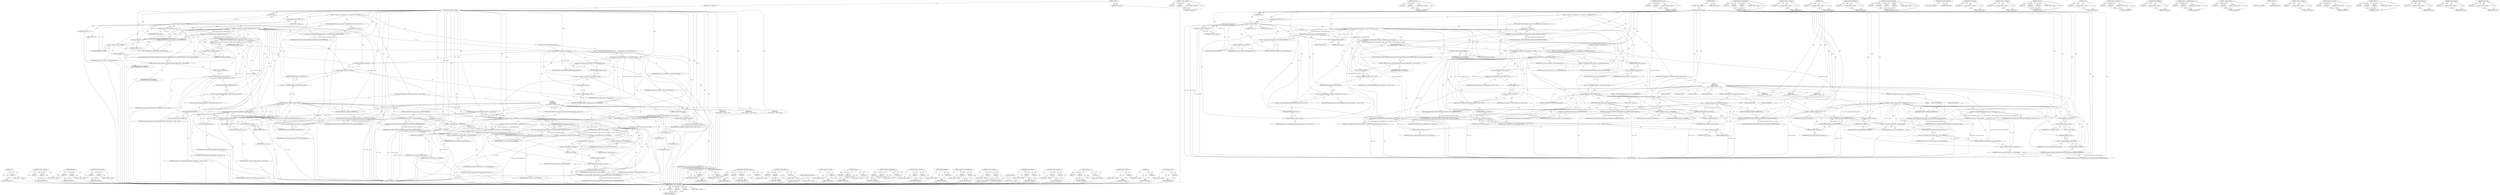 digraph "response_code" {
vulnerable_258 [label=<(METHOD,reset)>];
vulnerable_259 [label=<(PARAM,p1)>];
vulnerable_260 [label=<(BLOCK,&lt;empty&gt;,&lt;empty&gt;)>];
vulnerable_261 [label=<(METHOD_RETURN,ANY)>];
vulnerable_238 [label=<(METHOD,&lt;operator&gt;.logicalAnd)>];
vulnerable_239 [label=<(PARAM,p1)>];
vulnerable_240 [label=<(PARAM,p2)>];
vulnerable_241 [label=<(BLOCK,&lt;empty&gt;,&lt;empty&gt;)>];
vulnerable_242 [label=<(METHOD_RETURN,ANY)>];
vulnerable_188 [label=<(METHOD,HttpVersion)>];
vulnerable_189 [label=<(PARAM,p1)>];
vulnerable_190 [label=<(PARAM,p2)>];
vulnerable_191 [label=<(BLOCK,&lt;empty&gt;,&lt;empty&gt;)>];
vulnerable_192 [label=<(METHOD_RETURN,ANY)>];
vulnerable_216 [label=<(METHOD,HostPortPair.FromURL)>];
vulnerable_217 [label=<(PARAM,p1)>];
vulnerable_218 [label=<(PARAM,p2)>];
vulnerable_219 [label=<(BLOCK,&lt;empty&gt;,&lt;empty&gt;)>];
vulnerable_220 [label=<(METHOD_RETURN,ANY)>];
vulnerable_6 [label=<(METHOD,&lt;global&gt;)<SUB>1</SUB>>];
vulnerable_7 [label=<(BLOCK,&lt;empty&gt;,&lt;empty&gt;)<SUB>1</SUB>>];
vulnerable_8 [label=<(METHOD,DoReadHeadersComplete)<SUB>1</SUB>>];
vulnerable_9 [label=<(PARAM,int result)<SUB>1</SUB>>];
vulnerable_10 [label=<(BLOCK,{
  if (result &lt; 0)
    return result;

  if (r...,{
  if (result &lt; 0)
    return result;

  if (r...)<SUB>1</SUB>>];
vulnerable_11 [label=<(CONTROL_STRUCTURE,IF,if (result &lt; 0))<SUB>2</SUB>>];
vulnerable_12 [label=<(&lt;operator&gt;.lessThan,result &lt; 0)<SUB>2</SUB>>];
vulnerable_13 [label=<(IDENTIFIER,result,result &lt; 0)<SUB>2</SUB>>];
vulnerable_14 [label=<(LITERAL,0,result &lt; 0)<SUB>2</SUB>>];
vulnerable_15 [label=<(BLOCK,&lt;empty&gt;,&lt;empty&gt;)<SUB>3</SUB>>];
vulnerable_16 [label=<(RETURN,return result;,return result;)<SUB>3</SUB>>];
vulnerable_17 [label=<(IDENTIFIER,result,return result;)<SUB>3</SUB>>];
vulnerable_18 [label=<(CONTROL_STRUCTURE,IF,if (response_.headers-&gt;GetParsedHttpVersion() &lt; HttpVersion(1, 0)))<SUB>5</SUB>>];
vulnerable_19 [label=<(&lt;operator&gt;.lessThan,response_.headers-&gt;GetParsedHttpVersion() &lt; Htt...)<SUB>5</SUB>>];
vulnerable_20 [label=<(GetParsedHttpVersion,response_.headers-&gt;GetParsedHttpVersion())<SUB>5</SUB>>];
vulnerable_21 [label=<(&lt;operator&gt;.indirectFieldAccess,response_.headers-&gt;GetParsedHttpVersion)<SUB>5</SUB>>];
vulnerable_22 [label=<(&lt;operator&gt;.fieldAccess,response_.headers)<SUB>5</SUB>>];
vulnerable_23 [label=<(IDENTIFIER,response_,response_.headers-&gt;GetParsedHttpVersion())<SUB>5</SUB>>];
vulnerable_24 [label=<(FIELD_IDENTIFIER,headers,headers)<SUB>5</SUB>>];
vulnerable_25 [label=<(FIELD_IDENTIFIER,GetParsedHttpVersion,GetParsedHttpVersion)<SUB>5</SUB>>];
vulnerable_26 [label=<(HttpVersion,HttpVersion(1, 0))<SUB>5</SUB>>];
vulnerable_27 [label=<(LITERAL,1,HttpVersion(1, 0))<SUB>5</SUB>>];
vulnerable_28 [label=<(LITERAL,0,HttpVersion(1, 0))<SUB>5</SUB>>];
vulnerable_29 [label=<(BLOCK,&lt;empty&gt;,&lt;empty&gt;)<SUB>6</SUB>>];
vulnerable_30 [label=<(RETURN,return ERR_TUNNEL_CONNECTION_FAILED;,return ERR_TUNNEL_CONNECTION_FAILED;)<SUB>6</SUB>>];
vulnerable_31 [label=<(IDENTIFIER,ERR_TUNNEL_CONNECTION_FAILED,return ERR_TUNNEL_CONNECTION_FAILED;)<SUB>6</SUB>>];
vulnerable_32 [label="<(AddEvent,net_log_.AddEvent(
      NetLog::TYPE_HTTP_TRAN...)<SUB>8</SUB>>"];
vulnerable_33 [label=<(&lt;operator&gt;.fieldAccess,net_log_.AddEvent)<SUB>8</SUB>>];
vulnerable_34 [label="<(IDENTIFIER,net_log_,net_log_.AddEvent(
      NetLog::TYPE_HTTP_TRAN...)<SUB>8</SUB>>"];
vulnerable_35 [label=<(FIELD_IDENTIFIER,AddEvent,AddEvent)<SUB>8</SUB>>];
vulnerable_36 [label="<(&lt;operator&gt;.fieldAccess,NetLog::TYPE_HTTP_TRANSACTION_READ_TUNNEL_RESPO...)<SUB>9</SUB>>"];
vulnerable_37 [label="<(IDENTIFIER,NetLog,net_log_.AddEvent(
      NetLog::TYPE_HTTP_TRAN...)<SUB>9</SUB>>"];
vulnerable_38 [label=<(FIELD_IDENTIFIER,TYPE_HTTP_TRANSACTION_READ_TUNNEL_RESPONSE_HEADERS,TYPE_HTTP_TRANSACTION_READ_TUNNEL_RESPONSE_HEADERS)<SUB>9</SUB>>];
vulnerable_39 [label="<(base.Bind,base::Bind(&amp;HttpResponseHeaders::NetLogCallback...)<SUB>10</SUB>>"];
vulnerable_40 [label="<(&lt;operator&gt;.fieldAccess,base::Bind)<SUB>10</SUB>>"];
vulnerable_41 [label="<(IDENTIFIER,base,base::Bind(&amp;HttpResponseHeaders::NetLogCallback...)<SUB>10</SUB>>"];
vulnerable_42 [label=<(FIELD_IDENTIFIER,Bind,Bind)<SUB>10</SUB>>];
vulnerable_43 [label="<(&lt;operator&gt;.addressOf,&amp;HttpResponseHeaders::NetLogCallback)<SUB>10</SUB>>"];
vulnerable_44 [label="<(&lt;operator&gt;.fieldAccess,HttpResponseHeaders::NetLogCallback)<SUB>10</SUB>>"];
vulnerable_45 [label="<(IDENTIFIER,HttpResponseHeaders,base::Bind(&amp;HttpResponseHeaders::NetLogCallback...)<SUB>10</SUB>>"];
vulnerable_46 [label=<(FIELD_IDENTIFIER,NetLogCallback,NetLogCallback)<SUB>10</SUB>>];
vulnerable_47 [label=<(&lt;operator&gt;.fieldAccess,response_.headers)<SUB>10</SUB>>];
vulnerable_48 [label="<(IDENTIFIER,response_,base::Bind(&amp;HttpResponseHeaders::NetLogCallback...)<SUB>10</SUB>>"];
vulnerable_49 [label=<(FIELD_IDENTIFIER,headers,headers)<SUB>10</SUB>>];
vulnerable_50 [label=<(CONTROL_STRUCTURE,IF,if (proxy_delegate_))<SUB>12</SUB>>];
vulnerable_51 [label=<(IDENTIFIER,proxy_delegate_,if (proxy_delegate_))<SUB>12</SUB>>];
vulnerable_52 [label=<(BLOCK,{
    proxy_delegate_-&gt;OnTunnelHeadersReceived(...,{
    proxy_delegate_-&gt;OnTunnelHeadersReceived(...)<SUB>12</SUB>>];
vulnerable_53 [label=<(OnTunnelHeadersReceived,proxy_delegate_-&gt;OnTunnelHeadersReceived(
     ...)<SUB>13</SUB>>];
vulnerable_54 [label=<(&lt;operator&gt;.indirectFieldAccess,proxy_delegate_-&gt;OnTunnelHeadersReceived)<SUB>13</SUB>>];
vulnerable_55 [label=<(IDENTIFIER,proxy_delegate_,proxy_delegate_-&gt;OnTunnelHeadersReceived(
     ...)<SUB>13</SUB>>];
vulnerable_56 [label=<(FIELD_IDENTIFIER,OnTunnelHeadersReceived,OnTunnelHeadersReceived)<SUB>13</SUB>>];
vulnerable_57 [label="<(HostPortPair.FromURL,HostPortPair::FromURL(request_.url))<SUB>14</SUB>>"];
vulnerable_58 [label="<(&lt;operator&gt;.fieldAccess,HostPortPair::FromURL)<SUB>14</SUB>>"];
vulnerable_59 [label="<(IDENTIFIER,HostPortPair,HostPortPair::FromURL(request_.url))<SUB>14</SUB>>"];
vulnerable_60 [label=<(FIELD_IDENTIFIER,FromURL,FromURL)<SUB>14</SUB>>];
vulnerable_61 [label=<(&lt;operator&gt;.fieldAccess,request_.url)<SUB>14</SUB>>];
vulnerable_62 [label="<(IDENTIFIER,request_,HostPortPair::FromURL(request_.url))<SUB>14</SUB>>"];
vulnerable_63 [label=<(FIELD_IDENTIFIER,url,url)<SUB>14</SUB>>];
vulnerable_64 [label=<(IDENTIFIER,proxy_server_,proxy_delegate_-&gt;OnTunnelHeadersReceived(
     ...)<SUB>15</SUB>>];
vulnerable_65 [label=<(&lt;operator&gt;.indirection,*response_.headers)<SUB>16</SUB>>];
vulnerable_66 [label=<(&lt;operator&gt;.fieldAccess,response_.headers)<SUB>16</SUB>>];
vulnerable_67 [label=<(IDENTIFIER,response_,proxy_delegate_-&gt;OnTunnelHeadersReceived(
     ...)<SUB>16</SUB>>];
vulnerable_68 [label=<(FIELD_IDENTIFIER,headers,headers)<SUB>16</SUB>>];
vulnerable_69 [label=<(CONTROL_STRUCTURE,SWITCH,switch(response_.headers-&gt;response_code()))<SUB>19</SUB>>];
vulnerable_70 [label=<(response_code,response_.headers-&gt;response_code())<SUB>19</SUB>>];
vulnerable_71 [label=<(&lt;operator&gt;.indirectFieldAccess,response_.headers-&gt;response_code)<SUB>19</SUB>>];
vulnerable_72 [label=<(&lt;operator&gt;.fieldAccess,response_.headers)<SUB>19</SUB>>];
vulnerable_73 [label=<(IDENTIFIER,response_,response_.headers-&gt;response_code())<SUB>19</SUB>>];
vulnerable_74 [label=<(FIELD_IDENTIFIER,headers,headers)<SUB>19</SUB>>];
vulnerable_75 [label=<(FIELD_IDENTIFIER,response_code,response_code)<SUB>19</SUB>>];
vulnerable_76 [label="<(BLOCK,{
    case 200:  // OK
      if (http_stream_pa...,{
    case 200:  // OK
      if (http_stream_pa...)<SUB>19</SUB>>"];
vulnerable_77 [label=<(JUMP_TARGET,case)<SUB>20</SUB>>];
vulnerable_78 [label="<(LITERAL,200,{
    case 200:  // OK
      if (http_stream_pa...)<SUB>20</SUB>>"];
vulnerable_79 [label=<(CONTROL_STRUCTURE,IF,if (http_stream_parser_-&gt;IsMoreDataBuffered()))<SUB>21</SUB>>];
vulnerable_80 [label=<(IsMoreDataBuffered,http_stream_parser_-&gt;IsMoreDataBuffered())<SUB>21</SUB>>];
vulnerable_81 [label=<(&lt;operator&gt;.indirectFieldAccess,http_stream_parser_-&gt;IsMoreDataBuffered)<SUB>21</SUB>>];
vulnerable_82 [label=<(IDENTIFIER,http_stream_parser_,http_stream_parser_-&gt;IsMoreDataBuffered())<SUB>21</SUB>>];
vulnerable_83 [label=<(FIELD_IDENTIFIER,IsMoreDataBuffered,IsMoreDataBuffered)<SUB>21</SUB>>];
vulnerable_84 [label=<(BLOCK,&lt;empty&gt;,&lt;empty&gt;)<SUB>22</SUB>>];
vulnerable_85 [label=<(RETURN,return ERR_TUNNEL_CONNECTION_FAILED;,return ERR_TUNNEL_CONNECTION_FAILED;)<SUB>22</SUB>>];
vulnerable_86 [label=<(IDENTIFIER,ERR_TUNNEL_CONNECTION_FAILED,return ERR_TUNNEL_CONNECTION_FAILED;)<SUB>22</SUB>>];
vulnerable_87 [label=<(&lt;operator&gt;.assignment,next_state_ = STATE_DONE)<SUB>24</SUB>>];
vulnerable_88 [label=<(IDENTIFIER,next_state_,next_state_ = STATE_DONE)<SUB>24</SUB>>];
vulnerable_89 [label=<(IDENTIFIER,STATE_DONE,next_state_ = STATE_DONE)<SUB>24</SUB>>];
vulnerable_90 [label=<(RETURN,return OK;,return OK;)<SUB>25</SUB>>];
vulnerable_91 [label=<(IDENTIFIER,OK,return OK;)<SUB>25</SUB>>];
vulnerable_92 [label=<(JUMP_TARGET,case)<SUB>28</SUB>>];
vulnerable_93 [label="<(LITERAL,302,{
    case 200:  // OK
      if (http_stream_pa...)<SUB>28</SUB>>"];
vulnerable_94 [label=<(CONTROL_STRUCTURE,IF,if (is_https_proxy_ &amp;&amp; SanitizeProxyRedirect(&amp;response_, request_.url)))<SUB>29</SUB>>];
vulnerable_95 [label=<(&lt;operator&gt;.logicalAnd,is_https_proxy_ &amp;&amp; SanitizeProxyRedirect(&amp;respo...)<SUB>29</SUB>>];
vulnerable_96 [label=<(IDENTIFIER,is_https_proxy_,is_https_proxy_ &amp;&amp; SanitizeProxyRedirect(&amp;respo...)<SUB>29</SUB>>];
vulnerable_97 [label=<(SanitizeProxyRedirect,SanitizeProxyRedirect(&amp;response_, request_.url))<SUB>29</SUB>>];
vulnerable_98 [label=<(&lt;operator&gt;.addressOf,&amp;response_)<SUB>29</SUB>>];
vulnerable_99 [label=<(IDENTIFIER,response_,SanitizeProxyRedirect(&amp;response_, request_.url))<SUB>29</SUB>>];
vulnerable_100 [label=<(&lt;operator&gt;.fieldAccess,request_.url)<SUB>29</SUB>>];
vulnerable_101 [label=<(IDENTIFIER,request_,SanitizeProxyRedirect(&amp;response_, request_.url))<SUB>29</SUB>>];
vulnerable_102 [label=<(FIELD_IDENTIFIER,url,url)<SUB>29</SUB>>];
vulnerable_103 [label=<(BLOCK,{
        bool is_connection_reused = http_stre...,{
        bool is_connection_reused = http_stre...)<SUB>29</SUB>>];
vulnerable_104 [label="<(LOCAL,bool is_connection_reused: bool)<SUB>30</SUB>>"];
vulnerable_105 [label=<(&lt;operator&gt;.assignment,is_connection_reused = http_stream_parser_-&gt;IsC...)<SUB>30</SUB>>];
vulnerable_106 [label=<(IDENTIFIER,is_connection_reused,is_connection_reused = http_stream_parser_-&gt;IsC...)<SUB>30</SUB>>];
vulnerable_107 [label=<(IsConnectionReused,http_stream_parser_-&gt;IsConnectionReused())<SUB>30</SUB>>];
vulnerable_108 [label=<(&lt;operator&gt;.indirectFieldAccess,http_stream_parser_-&gt;IsConnectionReused)<SUB>30</SUB>>];
vulnerable_109 [label=<(IDENTIFIER,http_stream_parser_,http_stream_parser_-&gt;IsConnectionReused())<SUB>30</SUB>>];
vulnerable_110 [label=<(FIELD_IDENTIFIER,IsConnectionReused,IsConnectionReused)<SUB>30</SUB>>];
vulnerable_111 [label=<(&lt;operator&gt;.assignment,redirect_has_load_timing_info_ =
            tr...)<SUB>31</SUB>>];
vulnerable_112 [label=<(IDENTIFIER,redirect_has_load_timing_info_,redirect_has_load_timing_info_ =
            tr...)<SUB>31</SUB>>];
vulnerable_113 [label=<(GetLoadTimingInfo,transport_-&gt;GetLoadTimingInfo(
                ...)<SUB>32</SUB>>];
vulnerable_114 [label=<(&lt;operator&gt;.indirectFieldAccess,transport_-&gt;GetLoadTimingInfo)<SUB>32</SUB>>];
vulnerable_115 [label=<(IDENTIFIER,transport_,transport_-&gt;GetLoadTimingInfo(
                ...)<SUB>32</SUB>>];
vulnerable_116 [label=<(FIELD_IDENTIFIER,GetLoadTimingInfo,GetLoadTimingInfo)<SUB>32</SUB>>];
vulnerable_117 [label=<(IDENTIFIER,is_connection_reused,transport_-&gt;GetLoadTimingInfo(
                ...)<SUB>33</SUB>>];
vulnerable_118 [label=<(&lt;operator&gt;.addressOf,&amp;redirect_load_timing_info_)<SUB>33</SUB>>];
vulnerable_119 [label=<(IDENTIFIER,redirect_load_timing_info_,transport_-&gt;GetLoadTimingInfo(
                ...)<SUB>33</SUB>>];
vulnerable_120 [label=<(reset,transport_.reset())<SUB>34</SUB>>];
vulnerable_121 [label=<(&lt;operator&gt;.fieldAccess,transport_.reset)<SUB>34</SUB>>];
vulnerable_122 [label=<(IDENTIFIER,transport_,transport_.reset())<SUB>34</SUB>>];
vulnerable_123 [label=<(FIELD_IDENTIFIER,reset,reset)<SUB>34</SUB>>];
vulnerable_124 [label=<(reset,http_stream_parser_.reset())<SUB>35</SUB>>];
vulnerable_125 [label=<(&lt;operator&gt;.fieldAccess,http_stream_parser_.reset)<SUB>35</SUB>>];
vulnerable_126 [label=<(IDENTIFIER,http_stream_parser_,http_stream_parser_.reset())<SUB>35</SUB>>];
vulnerable_127 [label=<(FIELD_IDENTIFIER,reset,reset)<SUB>35</SUB>>];
vulnerable_128 [label=<(RETURN,return ERR_HTTPS_PROXY_TUNNEL_RESPONSE;,return ERR_HTTPS_PROXY_TUNNEL_RESPONSE;)<SUB>36</SUB>>];
vulnerable_129 [label=<(IDENTIFIER,ERR_HTTPS_PROXY_TUNNEL_RESPONSE,return ERR_HTTPS_PROXY_TUNNEL_RESPONSE;)<SUB>36</SUB>>];
vulnerable_130 [label=<(LogBlockedTunnelResponse,LogBlockedTunnelResponse())<SUB>39</SUB>>];
vulnerable_131 [label=<(RETURN,return ERR_TUNNEL_CONNECTION_FAILED;,return ERR_TUNNEL_CONNECTION_FAILED;)<SUB>40</SUB>>];
vulnerable_132 [label=<(IDENTIFIER,ERR_TUNNEL_CONNECTION_FAILED,return ERR_TUNNEL_CONNECTION_FAILED;)<SUB>40</SUB>>];
vulnerable_133 [label=<(JUMP_TARGET,case)<SUB>42</SUB>>];
vulnerable_134 [label="<(LITERAL,407,{
    case 200:  // OK
      if (http_stream_pa...)<SUB>42</SUB>>"];
vulnerable_135 [label=<(RETURN,return HandleProxyAuthChallenge(auth_.get(), &amp;r...,return HandleProxyAuthChallenge(auth_.get(), &amp;r...)<SUB>43</SUB>>];
vulnerable_136 [label=<(HandleProxyAuthChallenge,HandleProxyAuthChallenge(auth_.get(), &amp;response...)<SUB>43</SUB>>];
vulnerable_137 [label=<(get,auth_.get())<SUB>43</SUB>>];
vulnerable_138 [label=<(&lt;operator&gt;.fieldAccess,auth_.get)<SUB>43</SUB>>];
vulnerable_139 [label=<(IDENTIFIER,auth_,auth_.get())<SUB>43</SUB>>];
vulnerable_140 [label=<(FIELD_IDENTIFIER,get,get)<SUB>43</SUB>>];
vulnerable_141 [label=<(&lt;operator&gt;.addressOf,&amp;response_)<SUB>43</SUB>>];
vulnerable_142 [label=<(IDENTIFIER,response_,HandleProxyAuthChallenge(auth_.get(), &amp;response...)<SUB>43</SUB>>];
vulnerable_143 [label=<(IDENTIFIER,net_log_,HandleProxyAuthChallenge(auth_.get(), &amp;response...)<SUB>43</SUB>>];
vulnerable_144 [label=<(JUMP_TARGET,default)<SUB>45</SUB>>];
vulnerable_145 [label=<(LogBlockedTunnelResponse,LogBlockedTunnelResponse())<SUB>46</SUB>>];
vulnerable_146 [label=<(RETURN,return ERR_TUNNEL_CONNECTION_FAILED;,return ERR_TUNNEL_CONNECTION_FAILED;)<SUB>47</SUB>>];
vulnerable_147 [label=<(IDENTIFIER,ERR_TUNNEL_CONNECTION_FAILED,return ERR_TUNNEL_CONNECTION_FAILED;)<SUB>47</SUB>>];
vulnerable_148 [label=<(METHOD_RETURN,int)<SUB>1</SUB>>];
vulnerable_150 [label=<(METHOD_RETURN,ANY)<SUB>1</SUB>>];
vulnerable_221 [label=<(METHOD,&lt;operator&gt;.indirection)>];
vulnerable_222 [label=<(PARAM,p1)>];
vulnerable_223 [label=<(BLOCK,&lt;empty&gt;,&lt;empty&gt;)>];
vulnerable_224 [label=<(METHOD_RETURN,ANY)>];
vulnerable_174 [label=<(METHOD,GetParsedHttpVersion)>];
vulnerable_175 [label=<(PARAM,p1)>];
vulnerable_176 [label=<(BLOCK,&lt;empty&gt;,&lt;empty&gt;)>];
vulnerable_177 [label=<(METHOD_RETURN,ANY)>];
vulnerable_209 [label=<(METHOD,OnTunnelHeadersReceived)>];
vulnerable_210 [label=<(PARAM,p1)>];
vulnerable_211 [label=<(PARAM,p2)>];
vulnerable_212 [label=<(PARAM,p3)>];
vulnerable_213 [label=<(PARAM,p4)>];
vulnerable_214 [label=<(BLOCK,&lt;empty&gt;,&lt;empty&gt;)>];
vulnerable_215 [label=<(METHOD_RETURN,ANY)>];
vulnerable_252 [label=<(METHOD,GetLoadTimingInfo)>];
vulnerable_253 [label=<(PARAM,p1)>];
vulnerable_254 [label=<(PARAM,p2)>];
vulnerable_255 [label=<(PARAM,p3)>];
vulnerable_256 [label=<(BLOCK,&lt;empty&gt;,&lt;empty&gt;)>];
vulnerable_257 [label=<(METHOD_RETURN,ANY)>];
vulnerable_262 [label=<(METHOD,LogBlockedTunnelResponse)>];
vulnerable_263 [label=<(BLOCK,&lt;empty&gt;,&lt;empty&gt;)>];
vulnerable_264 [label=<(METHOD_RETURN,ANY)>];
vulnerable_205 [label=<(METHOD,&lt;operator&gt;.addressOf)>];
vulnerable_206 [label=<(PARAM,p1)>];
vulnerable_207 [label=<(BLOCK,&lt;empty&gt;,&lt;empty&gt;)>];
vulnerable_208 [label=<(METHOD_RETURN,ANY)>];
vulnerable_199 [label=<(METHOD,base.Bind)>];
vulnerable_200 [label=<(PARAM,p1)>];
vulnerable_201 [label=<(PARAM,p2)>];
vulnerable_202 [label=<(PARAM,p3)>];
vulnerable_203 [label=<(BLOCK,&lt;empty&gt;,&lt;empty&gt;)>];
vulnerable_204 [label=<(METHOD_RETURN,ANY)>];
vulnerable_265 [label=<(METHOD,HandleProxyAuthChallenge)>];
vulnerable_266 [label=<(PARAM,p1)>];
vulnerable_267 [label=<(PARAM,p2)>];
vulnerable_268 [label=<(PARAM,p3)>];
vulnerable_269 [label=<(BLOCK,&lt;empty&gt;,&lt;empty&gt;)>];
vulnerable_270 [label=<(METHOD_RETURN,ANY)>];
vulnerable_183 [label=<(METHOD,&lt;operator&gt;.fieldAccess)>];
vulnerable_184 [label=<(PARAM,p1)>];
vulnerable_185 [label=<(PARAM,p2)>];
vulnerable_186 [label=<(BLOCK,&lt;empty&gt;,&lt;empty&gt;)>];
vulnerable_187 [label=<(METHOD_RETURN,ANY)>];
vulnerable_229 [label=<(METHOD,IsMoreDataBuffered)>];
vulnerable_230 [label=<(PARAM,p1)>];
vulnerable_231 [label=<(BLOCK,&lt;empty&gt;,&lt;empty&gt;)>];
vulnerable_232 [label=<(METHOD_RETURN,ANY)>];
vulnerable_178 [label=<(METHOD,&lt;operator&gt;.indirectFieldAccess)>];
vulnerable_179 [label=<(PARAM,p1)>];
vulnerable_180 [label=<(PARAM,p2)>];
vulnerable_181 [label=<(BLOCK,&lt;empty&gt;,&lt;empty&gt;)>];
vulnerable_182 [label=<(METHOD_RETURN,ANY)>];
vulnerable_169 [label=<(METHOD,&lt;operator&gt;.lessThan)>];
vulnerable_170 [label=<(PARAM,p1)>];
vulnerable_171 [label=<(PARAM,p2)>];
vulnerable_172 [label=<(BLOCK,&lt;empty&gt;,&lt;empty&gt;)>];
vulnerable_173 [label=<(METHOD_RETURN,ANY)>];
vulnerable_163 [label=<(METHOD,&lt;global&gt;)<SUB>1</SUB>>];
vulnerable_164 [label=<(BLOCK,&lt;empty&gt;,&lt;empty&gt;)>];
vulnerable_165 [label=<(METHOD_RETURN,ANY)>];
vulnerable_243 [label=<(METHOD,SanitizeProxyRedirect)>];
vulnerable_244 [label=<(PARAM,p1)>];
vulnerable_245 [label=<(PARAM,p2)>];
vulnerable_246 [label=<(BLOCK,&lt;empty&gt;,&lt;empty&gt;)>];
vulnerable_247 [label=<(METHOD_RETURN,ANY)>];
vulnerable_233 [label=<(METHOD,&lt;operator&gt;.assignment)>];
vulnerable_234 [label=<(PARAM,p1)>];
vulnerable_235 [label=<(PARAM,p2)>];
vulnerable_236 [label=<(BLOCK,&lt;empty&gt;,&lt;empty&gt;)>];
vulnerable_237 [label=<(METHOD_RETURN,ANY)>];
vulnerable_193 [label=<(METHOD,AddEvent)>];
vulnerable_194 [label=<(PARAM,p1)>];
vulnerable_195 [label=<(PARAM,p2)>];
vulnerable_196 [label=<(PARAM,p3)>];
vulnerable_197 [label=<(BLOCK,&lt;empty&gt;,&lt;empty&gt;)>];
vulnerable_198 [label=<(METHOD_RETURN,ANY)>];
vulnerable_248 [label=<(METHOD,IsConnectionReused)>];
vulnerable_249 [label=<(PARAM,p1)>];
vulnerable_250 [label=<(BLOCK,&lt;empty&gt;,&lt;empty&gt;)>];
vulnerable_251 [label=<(METHOD_RETURN,ANY)>];
vulnerable_271 [label=<(METHOD,get)>];
vulnerable_272 [label=<(PARAM,p1)>];
vulnerable_273 [label=<(BLOCK,&lt;empty&gt;,&lt;empty&gt;)>];
vulnerable_274 [label=<(METHOD_RETURN,ANY)>];
vulnerable_225 [label=<(METHOD,response_code)>];
vulnerable_226 [label=<(PARAM,p1)>];
vulnerable_227 [label=<(BLOCK,&lt;empty&gt;,&lt;empty&gt;)>];
vulnerable_228 [label=<(METHOD_RETURN,ANY)>];
fixed_256 [label=<(METHOD,GetLoadTimingInfo)>];
fixed_257 [label=<(PARAM,p1)>];
fixed_258 [label=<(PARAM,p2)>];
fixed_259 [label=<(PARAM,p3)>];
fixed_260 [label=<(BLOCK,&lt;empty&gt;,&lt;empty&gt;)>];
fixed_261 [label=<(METHOD_RETURN,ANY)>];
fixed_240 [label=<(METHOD,&lt;operator&gt;.logicalOr)>];
fixed_241 [label=<(PARAM,p1)>];
fixed_242 [label=<(PARAM,p2)>];
fixed_243 [label=<(BLOCK,&lt;empty&gt;,&lt;empty&gt;)>];
fixed_244 [label=<(METHOD_RETURN,ANY)>];
fixed_190 [label=<(METHOD,HttpVersion)>];
fixed_191 [label=<(PARAM,p1)>];
fixed_192 [label=<(PARAM,p2)>];
fixed_193 [label=<(BLOCK,&lt;empty&gt;,&lt;empty&gt;)>];
fixed_194 [label=<(METHOD_RETURN,ANY)>];
fixed_218 [label=<(METHOD,HostPortPair.FromURL)>];
fixed_219 [label=<(PARAM,p1)>];
fixed_220 [label=<(PARAM,p2)>];
fixed_221 [label=<(BLOCK,&lt;empty&gt;,&lt;empty&gt;)>];
fixed_222 [label=<(METHOD_RETURN,ANY)>];
fixed_6 [label=<(METHOD,&lt;global&gt;)<SUB>1</SUB>>];
fixed_7 [label=<(BLOCK,&lt;empty&gt;,&lt;empty&gt;)<SUB>1</SUB>>];
fixed_8 [label=<(METHOD,DoReadHeadersComplete)<SUB>1</SUB>>];
fixed_9 [label=<(PARAM,int result)<SUB>1</SUB>>];
fixed_10 [label=<(BLOCK,{
  if (result &lt; 0)
    return result;

  if (r...,{
  if (result &lt; 0)
    return result;

  if (r...)<SUB>1</SUB>>];
fixed_11 [label=<(CONTROL_STRUCTURE,IF,if (result &lt; 0))<SUB>2</SUB>>];
fixed_12 [label=<(&lt;operator&gt;.lessThan,result &lt; 0)<SUB>2</SUB>>];
fixed_13 [label=<(IDENTIFIER,result,result &lt; 0)<SUB>2</SUB>>];
fixed_14 [label=<(LITERAL,0,result &lt; 0)<SUB>2</SUB>>];
fixed_15 [label=<(BLOCK,&lt;empty&gt;,&lt;empty&gt;)<SUB>3</SUB>>];
fixed_16 [label=<(RETURN,return result;,return result;)<SUB>3</SUB>>];
fixed_17 [label=<(IDENTIFIER,result,return result;)<SUB>3</SUB>>];
fixed_18 [label=<(CONTROL_STRUCTURE,IF,if (response_.headers-&gt;GetParsedHttpVersion() &lt; HttpVersion(1, 0)))<SUB>5</SUB>>];
fixed_19 [label=<(&lt;operator&gt;.lessThan,response_.headers-&gt;GetParsedHttpVersion() &lt; Htt...)<SUB>5</SUB>>];
fixed_20 [label=<(GetParsedHttpVersion,response_.headers-&gt;GetParsedHttpVersion())<SUB>5</SUB>>];
fixed_21 [label=<(&lt;operator&gt;.indirectFieldAccess,response_.headers-&gt;GetParsedHttpVersion)<SUB>5</SUB>>];
fixed_22 [label=<(&lt;operator&gt;.fieldAccess,response_.headers)<SUB>5</SUB>>];
fixed_23 [label=<(IDENTIFIER,response_,response_.headers-&gt;GetParsedHttpVersion())<SUB>5</SUB>>];
fixed_24 [label=<(FIELD_IDENTIFIER,headers,headers)<SUB>5</SUB>>];
fixed_25 [label=<(FIELD_IDENTIFIER,GetParsedHttpVersion,GetParsedHttpVersion)<SUB>5</SUB>>];
fixed_26 [label=<(HttpVersion,HttpVersion(1, 0))<SUB>5</SUB>>];
fixed_27 [label=<(LITERAL,1,HttpVersion(1, 0))<SUB>5</SUB>>];
fixed_28 [label=<(LITERAL,0,HttpVersion(1, 0))<SUB>5</SUB>>];
fixed_29 [label=<(BLOCK,&lt;empty&gt;,&lt;empty&gt;)<SUB>6</SUB>>];
fixed_30 [label=<(RETURN,return ERR_TUNNEL_CONNECTION_FAILED;,return ERR_TUNNEL_CONNECTION_FAILED;)<SUB>6</SUB>>];
fixed_31 [label=<(IDENTIFIER,ERR_TUNNEL_CONNECTION_FAILED,return ERR_TUNNEL_CONNECTION_FAILED;)<SUB>6</SUB>>];
fixed_32 [label="<(AddEvent,net_log_.AddEvent(
      NetLog::TYPE_HTTP_TRAN...)<SUB>8</SUB>>"];
fixed_33 [label=<(&lt;operator&gt;.fieldAccess,net_log_.AddEvent)<SUB>8</SUB>>];
fixed_34 [label="<(IDENTIFIER,net_log_,net_log_.AddEvent(
      NetLog::TYPE_HTTP_TRAN...)<SUB>8</SUB>>"];
fixed_35 [label=<(FIELD_IDENTIFIER,AddEvent,AddEvent)<SUB>8</SUB>>];
fixed_36 [label="<(&lt;operator&gt;.fieldAccess,NetLog::TYPE_HTTP_TRANSACTION_READ_TUNNEL_RESPO...)<SUB>9</SUB>>"];
fixed_37 [label="<(IDENTIFIER,NetLog,net_log_.AddEvent(
      NetLog::TYPE_HTTP_TRAN...)<SUB>9</SUB>>"];
fixed_38 [label=<(FIELD_IDENTIFIER,TYPE_HTTP_TRANSACTION_READ_TUNNEL_RESPONSE_HEADERS,TYPE_HTTP_TRANSACTION_READ_TUNNEL_RESPONSE_HEADERS)<SUB>9</SUB>>];
fixed_39 [label="<(base.Bind,base::Bind(&amp;HttpResponseHeaders::NetLogCallback...)<SUB>10</SUB>>"];
fixed_40 [label="<(&lt;operator&gt;.fieldAccess,base::Bind)<SUB>10</SUB>>"];
fixed_41 [label="<(IDENTIFIER,base,base::Bind(&amp;HttpResponseHeaders::NetLogCallback...)<SUB>10</SUB>>"];
fixed_42 [label=<(FIELD_IDENTIFIER,Bind,Bind)<SUB>10</SUB>>];
fixed_43 [label="<(&lt;operator&gt;.addressOf,&amp;HttpResponseHeaders::NetLogCallback)<SUB>10</SUB>>"];
fixed_44 [label="<(&lt;operator&gt;.fieldAccess,HttpResponseHeaders::NetLogCallback)<SUB>10</SUB>>"];
fixed_45 [label="<(IDENTIFIER,HttpResponseHeaders,base::Bind(&amp;HttpResponseHeaders::NetLogCallback...)<SUB>10</SUB>>"];
fixed_46 [label=<(FIELD_IDENTIFIER,NetLogCallback,NetLogCallback)<SUB>10</SUB>>];
fixed_47 [label=<(&lt;operator&gt;.fieldAccess,response_.headers)<SUB>10</SUB>>];
fixed_48 [label="<(IDENTIFIER,response_,base::Bind(&amp;HttpResponseHeaders::NetLogCallback...)<SUB>10</SUB>>"];
fixed_49 [label=<(FIELD_IDENTIFIER,headers,headers)<SUB>10</SUB>>];
fixed_50 [label=<(CONTROL_STRUCTURE,IF,if (proxy_delegate_))<SUB>12</SUB>>];
fixed_51 [label=<(IDENTIFIER,proxy_delegate_,if (proxy_delegate_))<SUB>12</SUB>>];
fixed_52 [label=<(BLOCK,{
    proxy_delegate_-&gt;OnTunnelHeadersReceived(...,{
    proxy_delegate_-&gt;OnTunnelHeadersReceived(...)<SUB>12</SUB>>];
fixed_53 [label=<(OnTunnelHeadersReceived,proxy_delegate_-&gt;OnTunnelHeadersReceived(
     ...)<SUB>13</SUB>>];
fixed_54 [label=<(&lt;operator&gt;.indirectFieldAccess,proxy_delegate_-&gt;OnTunnelHeadersReceived)<SUB>13</SUB>>];
fixed_55 [label=<(IDENTIFIER,proxy_delegate_,proxy_delegate_-&gt;OnTunnelHeadersReceived(
     ...)<SUB>13</SUB>>];
fixed_56 [label=<(FIELD_IDENTIFIER,OnTunnelHeadersReceived,OnTunnelHeadersReceived)<SUB>13</SUB>>];
fixed_57 [label="<(HostPortPair.FromURL,HostPortPair::FromURL(request_.url))<SUB>14</SUB>>"];
fixed_58 [label="<(&lt;operator&gt;.fieldAccess,HostPortPair::FromURL)<SUB>14</SUB>>"];
fixed_59 [label="<(IDENTIFIER,HostPortPair,HostPortPair::FromURL(request_.url))<SUB>14</SUB>>"];
fixed_60 [label=<(FIELD_IDENTIFIER,FromURL,FromURL)<SUB>14</SUB>>];
fixed_61 [label=<(&lt;operator&gt;.fieldAccess,request_.url)<SUB>14</SUB>>];
fixed_62 [label="<(IDENTIFIER,request_,HostPortPair::FromURL(request_.url))<SUB>14</SUB>>"];
fixed_63 [label=<(FIELD_IDENTIFIER,url,url)<SUB>14</SUB>>];
fixed_64 [label=<(IDENTIFIER,proxy_server_,proxy_delegate_-&gt;OnTunnelHeadersReceived(
     ...)<SUB>15</SUB>>];
fixed_65 [label=<(&lt;operator&gt;.indirection,*response_.headers)<SUB>16</SUB>>];
fixed_66 [label=<(&lt;operator&gt;.fieldAccess,response_.headers)<SUB>16</SUB>>];
fixed_67 [label=<(IDENTIFIER,response_,proxy_delegate_-&gt;OnTunnelHeadersReceived(
     ...)<SUB>16</SUB>>];
fixed_68 [label=<(FIELD_IDENTIFIER,headers,headers)<SUB>16</SUB>>];
fixed_69 [label=<(CONTROL_STRUCTURE,SWITCH,switch(response_.headers-&gt;response_code()))<SUB>19</SUB>>];
fixed_70 [label=<(response_code,response_.headers-&gt;response_code())<SUB>19</SUB>>];
fixed_71 [label=<(&lt;operator&gt;.indirectFieldAccess,response_.headers-&gt;response_code)<SUB>19</SUB>>];
fixed_72 [label=<(&lt;operator&gt;.fieldAccess,response_.headers)<SUB>19</SUB>>];
fixed_73 [label=<(IDENTIFIER,response_,response_.headers-&gt;response_code())<SUB>19</SUB>>];
fixed_74 [label=<(FIELD_IDENTIFIER,headers,headers)<SUB>19</SUB>>];
fixed_75 [label=<(FIELD_IDENTIFIER,response_code,response_code)<SUB>19</SUB>>];
fixed_76 [label="<(BLOCK,{
    case 200:  // OK
      if (http_stream_pa...,{
    case 200:  // OK
      if (http_stream_pa...)<SUB>19</SUB>>"];
fixed_77 [label=<(JUMP_TARGET,case)<SUB>20</SUB>>];
fixed_78 [label="<(LITERAL,200,{
    case 200:  // OK
      if (http_stream_pa...)<SUB>20</SUB>>"];
fixed_79 [label=<(CONTROL_STRUCTURE,IF,if (http_stream_parser_-&gt;IsMoreDataBuffered()))<SUB>21</SUB>>];
fixed_80 [label=<(IsMoreDataBuffered,http_stream_parser_-&gt;IsMoreDataBuffered())<SUB>21</SUB>>];
fixed_81 [label=<(&lt;operator&gt;.indirectFieldAccess,http_stream_parser_-&gt;IsMoreDataBuffered)<SUB>21</SUB>>];
fixed_82 [label=<(IDENTIFIER,http_stream_parser_,http_stream_parser_-&gt;IsMoreDataBuffered())<SUB>21</SUB>>];
fixed_83 [label=<(FIELD_IDENTIFIER,IsMoreDataBuffered,IsMoreDataBuffered)<SUB>21</SUB>>];
fixed_84 [label=<(BLOCK,&lt;empty&gt;,&lt;empty&gt;)<SUB>22</SUB>>];
fixed_85 [label=<(RETURN,return ERR_TUNNEL_CONNECTION_FAILED;,return ERR_TUNNEL_CONNECTION_FAILED;)<SUB>22</SUB>>];
fixed_86 [label=<(IDENTIFIER,ERR_TUNNEL_CONNECTION_FAILED,return ERR_TUNNEL_CONNECTION_FAILED;)<SUB>22</SUB>>];
fixed_87 [label=<(&lt;operator&gt;.assignment,next_state_ = STATE_DONE)<SUB>24</SUB>>];
fixed_88 [label=<(IDENTIFIER,next_state_,next_state_ = STATE_DONE)<SUB>24</SUB>>];
fixed_89 [label=<(IDENTIFIER,STATE_DONE,next_state_ = STATE_DONE)<SUB>24</SUB>>];
fixed_90 [label=<(RETURN,return OK;,return OK;)<SUB>25</SUB>>];
fixed_91 [label=<(IDENTIFIER,OK,return OK;)<SUB>25</SUB>>];
fixed_92 [label=<(JUMP_TARGET,case)<SUB>28</SUB>>];
fixed_93 [label="<(LITERAL,302,{
    case 200:  // OK
      if (http_stream_pa...)<SUB>28</SUB>>"];
fixed_94 [label=<(CONTROL_STRUCTURE,IF,if (!is_https_proxy_ || !SanitizeProxyRedirect(&amp;response_)))<SUB>29</SUB>>];
fixed_95 [label=<(&lt;operator&gt;.logicalOr,!is_https_proxy_ || !SanitizeProxyRedirect(&amp;res...)<SUB>29</SUB>>];
fixed_96 [label=<(&lt;operator&gt;.logicalNot,!is_https_proxy_)<SUB>29</SUB>>];
fixed_97 [label=<(IDENTIFIER,is_https_proxy_,!is_https_proxy_)<SUB>29</SUB>>];
fixed_98 [label=<(&lt;operator&gt;.logicalNot,!SanitizeProxyRedirect(&amp;response_))<SUB>29</SUB>>];
fixed_99 [label=<(SanitizeProxyRedirect,SanitizeProxyRedirect(&amp;response_))<SUB>29</SUB>>];
fixed_100 [label=<(&lt;operator&gt;.addressOf,&amp;response_)<SUB>29</SUB>>];
fixed_101 [label=<(IDENTIFIER,response_,SanitizeProxyRedirect(&amp;response_))<SUB>29</SUB>>];
fixed_102 [label=<(BLOCK,{
        LogBlockedTunnelResponse();
        r...,{
        LogBlockedTunnelResponse();
        r...)<SUB>29</SUB>>];
fixed_103 [label=<(LogBlockedTunnelResponse,LogBlockedTunnelResponse())<SUB>30</SUB>>];
fixed_104 [label=<(RETURN,return ERR_TUNNEL_CONNECTION_FAILED;,return ERR_TUNNEL_CONNECTION_FAILED;)<SUB>31</SUB>>];
fixed_105 [label=<(IDENTIFIER,ERR_TUNNEL_CONNECTION_FAILED,return ERR_TUNNEL_CONNECTION_FAILED;)<SUB>31</SUB>>];
fixed_106 [label=<(&lt;operator&gt;.assignment,redirect_has_load_timing_info_ = transport_-&gt;Ge...)<SUB>34</SUB>>];
fixed_107 [label=<(IDENTIFIER,redirect_has_load_timing_info_,redirect_has_load_timing_info_ = transport_-&gt;Ge...)<SUB>34</SUB>>];
fixed_108 [label=<(GetLoadTimingInfo,transport_-&gt;GetLoadTimingInfo(
          http_s...)<SUB>34</SUB>>];
fixed_109 [label=<(&lt;operator&gt;.indirectFieldAccess,transport_-&gt;GetLoadTimingInfo)<SUB>34</SUB>>];
fixed_110 [label=<(IDENTIFIER,transport_,transport_-&gt;GetLoadTimingInfo(
          http_s...)<SUB>34</SUB>>];
fixed_111 [label=<(FIELD_IDENTIFIER,GetLoadTimingInfo,GetLoadTimingInfo)<SUB>34</SUB>>];
fixed_112 [label=<(IsConnectionReused,http_stream_parser_-&gt;IsConnectionReused())<SUB>35</SUB>>];
fixed_113 [label=<(&lt;operator&gt;.indirectFieldAccess,http_stream_parser_-&gt;IsConnectionReused)<SUB>35</SUB>>];
fixed_114 [label=<(IDENTIFIER,http_stream_parser_,http_stream_parser_-&gt;IsConnectionReused())<SUB>35</SUB>>];
fixed_115 [label=<(FIELD_IDENTIFIER,IsConnectionReused,IsConnectionReused)<SUB>35</SUB>>];
fixed_116 [label=<(&lt;operator&gt;.addressOf,&amp;redirect_load_timing_info_)<SUB>36</SUB>>];
fixed_117 [label=<(IDENTIFIER,redirect_load_timing_info_,transport_-&gt;GetLoadTimingInfo(
          http_s...)<SUB>36</SUB>>];
fixed_118 [label=<(reset,transport_.reset())<SUB>37</SUB>>];
fixed_119 [label=<(&lt;operator&gt;.fieldAccess,transport_.reset)<SUB>37</SUB>>];
fixed_120 [label=<(IDENTIFIER,transport_,transport_.reset())<SUB>37</SUB>>];
fixed_121 [label=<(FIELD_IDENTIFIER,reset,reset)<SUB>37</SUB>>];
fixed_122 [label=<(reset,http_stream_parser_.reset())<SUB>38</SUB>>];
fixed_123 [label=<(&lt;operator&gt;.fieldAccess,http_stream_parser_.reset)<SUB>38</SUB>>];
fixed_124 [label=<(IDENTIFIER,http_stream_parser_,http_stream_parser_.reset())<SUB>38</SUB>>];
fixed_125 [label=<(FIELD_IDENTIFIER,reset,reset)<SUB>38</SUB>>];
fixed_126 [label=<(RETURN,return ERR_HTTPS_PROXY_TUNNEL_RESPONSE;,return ERR_HTTPS_PROXY_TUNNEL_RESPONSE;)<SUB>39</SUB>>];
fixed_127 [label=<(IDENTIFIER,ERR_HTTPS_PROXY_TUNNEL_RESPONSE,return ERR_HTTPS_PROXY_TUNNEL_RESPONSE;)<SUB>39</SUB>>];
fixed_128 [label=<(JUMP_TARGET,case)<SUB>41</SUB>>];
fixed_129 [label="<(LITERAL,407,{
    case 200:  // OK
      if (http_stream_pa...)<SUB>41</SUB>>"];
fixed_130 [label=<(CONTROL_STRUCTURE,IF,if (!SanitizeProxyAuth(&amp;response_)))<SUB>42</SUB>>];
fixed_131 [label=<(&lt;operator&gt;.logicalNot,!SanitizeProxyAuth(&amp;response_))<SUB>42</SUB>>];
fixed_132 [label=<(SanitizeProxyAuth,SanitizeProxyAuth(&amp;response_))<SUB>42</SUB>>];
fixed_133 [label=<(&lt;operator&gt;.addressOf,&amp;response_)<SUB>42</SUB>>];
fixed_134 [label=<(IDENTIFIER,response_,SanitizeProxyAuth(&amp;response_))<SUB>42</SUB>>];
fixed_135 [label=<(BLOCK,{
        LogBlockedTunnelResponse();
        r...,{
        LogBlockedTunnelResponse();
        r...)<SUB>42</SUB>>];
fixed_136 [label=<(LogBlockedTunnelResponse,LogBlockedTunnelResponse())<SUB>43</SUB>>];
fixed_137 [label=<(RETURN,return ERR_TUNNEL_CONNECTION_FAILED;,return ERR_TUNNEL_CONNECTION_FAILED;)<SUB>44</SUB>>];
fixed_138 [label=<(IDENTIFIER,ERR_TUNNEL_CONNECTION_FAILED,return ERR_TUNNEL_CONNECTION_FAILED;)<SUB>44</SUB>>];
fixed_139 [label=<(RETURN,return HandleProxyAuthChallenge(auth_.get(), &amp;r...,return HandleProxyAuthChallenge(auth_.get(), &amp;r...)<SUB>46</SUB>>];
fixed_140 [label=<(HandleProxyAuthChallenge,HandleProxyAuthChallenge(auth_.get(), &amp;response...)<SUB>46</SUB>>];
fixed_141 [label=<(get,auth_.get())<SUB>46</SUB>>];
fixed_142 [label=<(&lt;operator&gt;.fieldAccess,auth_.get)<SUB>46</SUB>>];
fixed_143 [label=<(IDENTIFIER,auth_,auth_.get())<SUB>46</SUB>>];
fixed_144 [label=<(FIELD_IDENTIFIER,get,get)<SUB>46</SUB>>];
fixed_145 [label=<(&lt;operator&gt;.addressOf,&amp;response_)<SUB>46</SUB>>];
fixed_146 [label=<(IDENTIFIER,response_,HandleProxyAuthChallenge(auth_.get(), &amp;response...)<SUB>46</SUB>>];
fixed_147 [label=<(IDENTIFIER,net_log_,HandleProxyAuthChallenge(auth_.get(), &amp;response...)<SUB>46</SUB>>];
fixed_148 [label=<(JUMP_TARGET,default)<SUB>48</SUB>>];
fixed_149 [label=<(LogBlockedTunnelResponse,LogBlockedTunnelResponse())<SUB>49</SUB>>];
fixed_150 [label=<(RETURN,return ERR_TUNNEL_CONNECTION_FAILED;,return ERR_TUNNEL_CONNECTION_FAILED;)<SUB>50</SUB>>];
fixed_151 [label=<(IDENTIFIER,ERR_TUNNEL_CONNECTION_FAILED,return ERR_TUNNEL_CONNECTION_FAILED;)<SUB>50</SUB>>];
fixed_152 [label=<(METHOD_RETURN,int)<SUB>1</SUB>>];
fixed_154 [label=<(METHOD_RETURN,ANY)<SUB>1</SUB>>];
fixed_274 [label=<(METHOD,HandleProxyAuthChallenge)>];
fixed_275 [label=<(PARAM,p1)>];
fixed_276 [label=<(PARAM,p2)>];
fixed_277 [label=<(PARAM,p3)>];
fixed_278 [label=<(BLOCK,&lt;empty&gt;,&lt;empty&gt;)>];
fixed_279 [label=<(METHOD_RETURN,ANY)>];
fixed_223 [label=<(METHOD,&lt;operator&gt;.indirection)>];
fixed_224 [label=<(PARAM,p1)>];
fixed_225 [label=<(BLOCK,&lt;empty&gt;,&lt;empty&gt;)>];
fixed_226 [label=<(METHOD_RETURN,ANY)>];
fixed_280 [label=<(METHOD,get)>];
fixed_281 [label=<(PARAM,p1)>];
fixed_282 [label=<(BLOCK,&lt;empty&gt;,&lt;empty&gt;)>];
fixed_283 [label=<(METHOD_RETURN,ANY)>];
fixed_176 [label=<(METHOD,GetParsedHttpVersion)>];
fixed_177 [label=<(PARAM,p1)>];
fixed_178 [label=<(BLOCK,&lt;empty&gt;,&lt;empty&gt;)>];
fixed_179 [label=<(METHOD_RETURN,ANY)>];
fixed_211 [label=<(METHOD,OnTunnelHeadersReceived)>];
fixed_212 [label=<(PARAM,p1)>];
fixed_213 [label=<(PARAM,p2)>];
fixed_214 [label=<(PARAM,p3)>];
fixed_215 [label=<(PARAM,p4)>];
fixed_216 [label=<(BLOCK,&lt;empty&gt;,&lt;empty&gt;)>];
fixed_217 [label=<(METHOD_RETURN,ANY)>];
fixed_253 [label=<(METHOD,LogBlockedTunnelResponse)>];
fixed_254 [label=<(BLOCK,&lt;empty&gt;,&lt;empty&gt;)>];
fixed_255 [label=<(METHOD_RETURN,ANY)>];
fixed_262 [label=<(METHOD,IsConnectionReused)>];
fixed_263 [label=<(PARAM,p1)>];
fixed_264 [label=<(BLOCK,&lt;empty&gt;,&lt;empty&gt;)>];
fixed_265 [label=<(METHOD_RETURN,ANY)>];
fixed_207 [label=<(METHOD,&lt;operator&gt;.addressOf)>];
fixed_208 [label=<(PARAM,p1)>];
fixed_209 [label=<(BLOCK,&lt;empty&gt;,&lt;empty&gt;)>];
fixed_210 [label=<(METHOD_RETURN,ANY)>];
fixed_201 [label=<(METHOD,base.Bind)>];
fixed_202 [label=<(PARAM,p1)>];
fixed_203 [label=<(PARAM,p2)>];
fixed_204 [label=<(PARAM,p3)>];
fixed_205 [label=<(BLOCK,&lt;empty&gt;,&lt;empty&gt;)>];
fixed_206 [label=<(METHOD_RETURN,ANY)>];
fixed_266 [label=<(METHOD,reset)>];
fixed_267 [label=<(PARAM,p1)>];
fixed_268 [label=<(BLOCK,&lt;empty&gt;,&lt;empty&gt;)>];
fixed_269 [label=<(METHOD_RETURN,ANY)>];
fixed_185 [label=<(METHOD,&lt;operator&gt;.fieldAccess)>];
fixed_186 [label=<(PARAM,p1)>];
fixed_187 [label=<(PARAM,p2)>];
fixed_188 [label=<(BLOCK,&lt;empty&gt;,&lt;empty&gt;)>];
fixed_189 [label=<(METHOD_RETURN,ANY)>];
fixed_231 [label=<(METHOD,IsMoreDataBuffered)>];
fixed_232 [label=<(PARAM,p1)>];
fixed_233 [label=<(BLOCK,&lt;empty&gt;,&lt;empty&gt;)>];
fixed_234 [label=<(METHOD_RETURN,ANY)>];
fixed_180 [label=<(METHOD,&lt;operator&gt;.indirectFieldAccess)>];
fixed_181 [label=<(PARAM,p1)>];
fixed_182 [label=<(PARAM,p2)>];
fixed_183 [label=<(BLOCK,&lt;empty&gt;,&lt;empty&gt;)>];
fixed_184 [label=<(METHOD_RETURN,ANY)>];
fixed_171 [label=<(METHOD,&lt;operator&gt;.lessThan)>];
fixed_172 [label=<(PARAM,p1)>];
fixed_173 [label=<(PARAM,p2)>];
fixed_174 [label=<(BLOCK,&lt;empty&gt;,&lt;empty&gt;)>];
fixed_175 [label=<(METHOD_RETURN,ANY)>];
fixed_165 [label=<(METHOD,&lt;global&gt;)<SUB>1</SUB>>];
fixed_166 [label=<(BLOCK,&lt;empty&gt;,&lt;empty&gt;)>];
fixed_167 [label=<(METHOD_RETURN,ANY)>];
fixed_245 [label=<(METHOD,&lt;operator&gt;.logicalNot)>];
fixed_246 [label=<(PARAM,p1)>];
fixed_247 [label=<(BLOCK,&lt;empty&gt;,&lt;empty&gt;)>];
fixed_248 [label=<(METHOD_RETURN,ANY)>];
fixed_235 [label=<(METHOD,&lt;operator&gt;.assignment)>];
fixed_236 [label=<(PARAM,p1)>];
fixed_237 [label=<(PARAM,p2)>];
fixed_238 [label=<(BLOCK,&lt;empty&gt;,&lt;empty&gt;)>];
fixed_239 [label=<(METHOD_RETURN,ANY)>];
fixed_195 [label=<(METHOD,AddEvent)>];
fixed_196 [label=<(PARAM,p1)>];
fixed_197 [label=<(PARAM,p2)>];
fixed_198 [label=<(PARAM,p3)>];
fixed_199 [label=<(BLOCK,&lt;empty&gt;,&lt;empty&gt;)>];
fixed_200 [label=<(METHOD_RETURN,ANY)>];
fixed_249 [label=<(METHOD,SanitizeProxyRedirect)>];
fixed_250 [label=<(PARAM,p1)>];
fixed_251 [label=<(BLOCK,&lt;empty&gt;,&lt;empty&gt;)>];
fixed_252 [label=<(METHOD_RETURN,ANY)>];
fixed_270 [label=<(METHOD,SanitizeProxyAuth)>];
fixed_271 [label=<(PARAM,p1)>];
fixed_272 [label=<(BLOCK,&lt;empty&gt;,&lt;empty&gt;)>];
fixed_273 [label=<(METHOD_RETURN,ANY)>];
fixed_227 [label=<(METHOD,response_code)>];
fixed_228 [label=<(PARAM,p1)>];
fixed_229 [label=<(BLOCK,&lt;empty&gt;,&lt;empty&gt;)>];
fixed_230 [label=<(METHOD_RETURN,ANY)>];
vulnerable_258 -> vulnerable_259  [key=0, label="AST: "];
vulnerable_258 -> vulnerable_259  [key=1, label="DDG: "];
vulnerable_258 -> vulnerable_260  [key=0, label="AST: "];
vulnerable_258 -> vulnerable_261  [key=0, label="AST: "];
vulnerable_258 -> vulnerable_261  [key=1, label="CFG: "];
vulnerable_259 -> vulnerable_261  [key=0, label="DDG: p1"];
vulnerable_260 -> fixed_256  [key=0];
vulnerable_261 -> fixed_256  [key=0];
vulnerable_238 -> vulnerable_239  [key=0, label="AST: "];
vulnerable_238 -> vulnerable_239  [key=1, label="DDG: "];
vulnerable_238 -> vulnerable_241  [key=0, label="AST: "];
vulnerable_238 -> vulnerable_240  [key=0, label="AST: "];
vulnerable_238 -> vulnerable_240  [key=1, label="DDG: "];
vulnerable_238 -> vulnerable_242  [key=0, label="AST: "];
vulnerable_238 -> vulnerable_242  [key=1, label="CFG: "];
vulnerable_239 -> vulnerable_242  [key=0, label="DDG: p1"];
vulnerable_240 -> vulnerable_242  [key=0, label="DDG: p2"];
vulnerable_241 -> fixed_256  [key=0];
vulnerable_242 -> fixed_256  [key=0];
vulnerable_188 -> vulnerable_189  [key=0, label="AST: "];
vulnerable_188 -> vulnerable_189  [key=1, label="DDG: "];
vulnerable_188 -> vulnerable_191  [key=0, label="AST: "];
vulnerable_188 -> vulnerable_190  [key=0, label="AST: "];
vulnerable_188 -> vulnerable_190  [key=1, label="DDG: "];
vulnerable_188 -> vulnerable_192  [key=0, label="AST: "];
vulnerable_188 -> vulnerable_192  [key=1, label="CFG: "];
vulnerable_189 -> vulnerable_192  [key=0, label="DDG: p1"];
vulnerable_190 -> vulnerable_192  [key=0, label="DDG: p2"];
vulnerable_191 -> fixed_256  [key=0];
vulnerable_192 -> fixed_256  [key=0];
vulnerable_216 -> vulnerable_217  [key=0, label="AST: "];
vulnerable_216 -> vulnerable_217  [key=1, label="DDG: "];
vulnerable_216 -> vulnerable_219  [key=0, label="AST: "];
vulnerable_216 -> vulnerable_218  [key=0, label="AST: "];
vulnerable_216 -> vulnerable_218  [key=1, label="DDG: "];
vulnerable_216 -> vulnerable_220  [key=0, label="AST: "];
vulnerable_216 -> vulnerable_220  [key=1, label="CFG: "];
vulnerable_217 -> vulnerable_220  [key=0, label="DDG: p1"];
vulnerable_218 -> vulnerable_220  [key=0, label="DDG: p2"];
vulnerable_219 -> fixed_256  [key=0];
vulnerable_220 -> fixed_256  [key=0];
vulnerable_6 -> vulnerable_7  [key=0, label="AST: "];
vulnerable_6 -> vulnerable_150  [key=0, label="AST: "];
vulnerable_6 -> vulnerable_150  [key=1, label="CFG: "];
vulnerable_7 -> vulnerable_8  [key=0, label="AST: "];
vulnerable_8 -> vulnerable_9  [key=0, label="AST: "];
vulnerable_8 -> vulnerable_9  [key=1, label="DDG: "];
vulnerable_8 -> vulnerable_10  [key=0, label="AST: "];
vulnerable_8 -> vulnerable_148  [key=0, label="AST: "];
vulnerable_8 -> vulnerable_12  [key=0, label="CFG: "];
vulnerable_8 -> vulnerable_12  [key=1, label="DDG: "];
vulnerable_8 -> vulnerable_51  [key=0, label="DDG: "];
vulnerable_8 -> vulnerable_30  [key=0, label="DDG: "];
vulnerable_8 -> vulnerable_78  [key=0, label="DDG: "];
vulnerable_8 -> vulnerable_87  [key=0, label="DDG: "];
vulnerable_8 -> vulnerable_90  [key=0, label="DDG: "];
vulnerable_8 -> vulnerable_93  [key=0, label="DDG: "];
vulnerable_8 -> vulnerable_130  [key=0, label="DDG: "];
vulnerable_8 -> vulnerable_131  [key=0, label="DDG: "];
vulnerable_8 -> vulnerable_134  [key=0, label="DDG: "];
vulnerable_8 -> vulnerable_145  [key=0, label="DDG: "];
vulnerable_8 -> vulnerable_146  [key=0, label="DDG: "];
vulnerable_8 -> vulnerable_17  [key=0, label="DDG: "];
vulnerable_8 -> vulnerable_26  [key=0, label="DDG: "];
vulnerable_8 -> vulnerable_31  [key=0, label="DDG: "];
vulnerable_8 -> vulnerable_53  [key=0, label="DDG: "];
vulnerable_8 -> vulnerable_91  [key=0, label="DDG: "];
vulnerable_8 -> vulnerable_132  [key=0, label="DDG: "];
vulnerable_8 -> vulnerable_147  [key=0, label="DDG: "];
vulnerable_8 -> vulnerable_85  [key=0, label="DDG: "];
vulnerable_8 -> vulnerable_95  [key=0, label="DDG: "];
vulnerable_8 -> vulnerable_128  [key=0, label="DDG: "];
vulnerable_8 -> vulnerable_136  [key=0, label="DDG: "];
vulnerable_8 -> vulnerable_86  [key=0, label="DDG: "];
vulnerable_8 -> vulnerable_97  [key=0, label="DDG: "];
vulnerable_8 -> vulnerable_129  [key=0, label="DDG: "];
vulnerable_8 -> vulnerable_113  [key=0, label="DDG: "];
vulnerable_9 -> vulnerable_12  [key=0, label="DDG: result"];
vulnerable_10 -> vulnerable_11  [key=0, label="AST: "];
vulnerable_10 -> vulnerable_18  [key=0, label="AST: "];
vulnerable_10 -> vulnerable_32  [key=0, label="AST: "];
vulnerable_10 -> vulnerable_50  [key=0, label="AST: "];
vulnerable_10 -> vulnerable_69  [key=0, label="AST: "];
vulnerable_11 -> vulnerable_12  [key=0, label="AST: "];
vulnerable_11 -> vulnerable_15  [key=0, label="AST: "];
vulnerable_12 -> vulnerable_13  [key=0, label="AST: "];
vulnerable_12 -> vulnerable_14  [key=0, label="AST: "];
vulnerable_12 -> vulnerable_16  [key=0, label="CFG: "];
vulnerable_12 -> vulnerable_16  [key=1, label="CDG: "];
vulnerable_12 -> vulnerable_24  [key=0, label="CFG: "];
vulnerable_12 -> vulnerable_24  [key=1, label="CDG: "];
vulnerable_12 -> vulnerable_148  [key=0, label="DDG: result"];
vulnerable_12 -> vulnerable_148  [key=1, label="DDG: result &lt; 0"];
vulnerable_12 -> vulnerable_17  [key=0, label="DDG: result"];
vulnerable_12 -> vulnerable_21  [key=0, label="CDG: "];
vulnerable_12 -> vulnerable_26  [key=0, label="CDG: "];
vulnerable_12 -> vulnerable_19  [key=0, label="CDG: "];
vulnerable_12 -> vulnerable_20  [key=0, label="CDG: "];
vulnerable_12 -> vulnerable_25  [key=0, label="CDG: "];
vulnerable_12 -> vulnerable_22  [key=0, label="CDG: "];
vulnerable_13 -> fixed_256  [key=0];
vulnerable_14 -> fixed_256  [key=0];
vulnerable_15 -> vulnerable_16  [key=0, label="AST: "];
vulnerable_16 -> vulnerable_17  [key=0, label="AST: "];
vulnerable_16 -> vulnerable_148  [key=0, label="CFG: "];
vulnerable_16 -> vulnerable_148  [key=1, label="DDG: &lt;RET&gt;"];
vulnerable_17 -> vulnerable_16  [key=0, label="DDG: result"];
vulnerable_18 -> vulnerable_19  [key=0, label="AST: "];
vulnerable_18 -> vulnerable_29  [key=0, label="AST: "];
vulnerable_19 -> vulnerable_20  [key=0, label="AST: "];
vulnerable_19 -> vulnerable_26  [key=0, label="AST: "];
vulnerable_19 -> vulnerable_30  [key=0, label="CFG: "];
vulnerable_19 -> vulnerable_30  [key=1, label="CDG: "];
vulnerable_19 -> vulnerable_35  [key=0, label="CFG: "];
vulnerable_19 -> vulnerable_35  [key=1, label="CDG: "];
vulnerable_19 -> vulnerable_42  [key=0, label="CDG: "];
vulnerable_19 -> vulnerable_51  [key=0, label="CDG: "];
vulnerable_19 -> vulnerable_75  [key=0, label="CDG: "];
vulnerable_19 -> vulnerable_38  [key=0, label="CDG: "];
vulnerable_19 -> vulnerable_74  [key=0, label="CDG: "];
vulnerable_19 -> vulnerable_40  [key=0, label="CDG: "];
vulnerable_19 -> vulnerable_44  [key=0, label="CDG: "];
vulnerable_19 -> vulnerable_43  [key=0, label="CDG: "];
vulnerable_19 -> vulnerable_33  [key=0, label="CDG: "];
vulnerable_19 -> vulnerable_36  [key=0, label="CDG: "];
vulnerable_19 -> vulnerable_70  [key=0, label="CDG: "];
vulnerable_19 -> vulnerable_47  [key=0, label="CDG: "];
vulnerable_19 -> vulnerable_32  [key=0, label="CDG: "];
vulnerable_19 -> vulnerable_49  [key=0, label="CDG: "];
vulnerable_19 -> vulnerable_46  [key=0, label="CDG: "];
vulnerable_19 -> vulnerable_72  [key=0, label="CDG: "];
vulnerable_19 -> vulnerable_71  [key=0, label="CDG: "];
vulnerable_19 -> vulnerable_39  [key=0, label="CDG: "];
vulnerable_20 -> vulnerable_21  [key=0, label="AST: "];
vulnerable_20 -> vulnerable_26  [key=0, label="CFG: "];
vulnerable_20 -> vulnerable_19  [key=0, label="DDG: response_.headers-&gt;GetParsedHttpVersion"];
vulnerable_20 -> vulnerable_39  [key=0, label="DDG: response_.headers-&gt;GetParsedHttpVersion"];
vulnerable_21 -> vulnerable_22  [key=0, label="AST: "];
vulnerable_21 -> vulnerable_25  [key=0, label="AST: "];
vulnerable_21 -> vulnerable_20  [key=0, label="CFG: "];
vulnerable_22 -> vulnerable_23  [key=0, label="AST: "];
vulnerable_22 -> vulnerable_24  [key=0, label="AST: "];
vulnerable_22 -> vulnerable_25  [key=0, label="CFG: "];
vulnerable_23 -> fixed_256  [key=0];
vulnerable_24 -> vulnerable_22  [key=0, label="CFG: "];
vulnerable_25 -> vulnerable_21  [key=0, label="CFG: "];
vulnerable_26 -> vulnerable_27  [key=0, label="AST: "];
vulnerable_26 -> vulnerable_28  [key=0, label="AST: "];
vulnerable_26 -> vulnerable_19  [key=0, label="CFG: "];
vulnerable_26 -> vulnerable_19  [key=1, label="DDG: 1"];
vulnerable_26 -> vulnerable_19  [key=2, label="DDG: 0"];
vulnerable_27 -> fixed_256  [key=0];
vulnerable_28 -> fixed_256  [key=0];
vulnerable_29 -> vulnerable_30  [key=0, label="AST: "];
vulnerable_30 -> vulnerable_31  [key=0, label="AST: "];
vulnerable_30 -> vulnerable_148  [key=0, label="CFG: "];
vulnerable_30 -> vulnerable_148  [key=1, label="DDG: &lt;RET&gt;"];
vulnerable_31 -> vulnerable_30  [key=0, label="DDG: ERR_TUNNEL_CONNECTION_FAILED"];
vulnerable_32 -> vulnerable_33  [key=0, label="AST: "];
vulnerable_32 -> vulnerable_36  [key=0, label="AST: "];
vulnerable_32 -> vulnerable_39  [key=0, label="AST: "];
vulnerable_32 -> vulnerable_51  [key=0, label="CFG: "];
vulnerable_32 -> vulnerable_136  [key=0, label="DDG: net_log_.AddEvent"];
vulnerable_33 -> vulnerable_34  [key=0, label="AST: "];
vulnerable_33 -> vulnerable_35  [key=0, label="AST: "];
vulnerable_33 -> vulnerable_38  [key=0, label="CFG: "];
vulnerable_34 -> fixed_256  [key=0];
vulnerable_35 -> vulnerable_33  [key=0, label="CFG: "];
vulnerable_36 -> vulnerable_37  [key=0, label="AST: "];
vulnerable_36 -> vulnerable_38  [key=0, label="AST: "];
vulnerable_36 -> vulnerable_42  [key=0, label="CFG: "];
vulnerable_37 -> fixed_256  [key=0];
vulnerable_38 -> vulnerable_36  [key=0, label="CFG: "];
vulnerable_39 -> vulnerable_40  [key=0, label="AST: "];
vulnerable_39 -> vulnerable_43  [key=0, label="AST: "];
vulnerable_39 -> vulnerable_47  [key=0, label="AST: "];
vulnerable_39 -> vulnerable_32  [key=0, label="CFG: "];
vulnerable_39 -> vulnerable_32  [key=1, label="DDG: base::Bind"];
vulnerable_39 -> vulnerable_32  [key=2, label="DDG: &amp;HttpResponseHeaders::NetLogCallback"];
vulnerable_39 -> vulnerable_32  [key=3, label="DDG: response_.headers"];
vulnerable_39 -> vulnerable_136  [key=0, label="DDG: response_.headers"];
vulnerable_39 -> vulnerable_97  [key=0, label="DDG: response_.headers"];
vulnerable_40 -> vulnerable_41  [key=0, label="AST: "];
vulnerable_40 -> vulnerable_42  [key=0, label="AST: "];
vulnerable_40 -> vulnerable_46  [key=0, label="CFG: "];
vulnerable_41 -> fixed_256  [key=0];
vulnerable_42 -> vulnerable_40  [key=0, label="CFG: "];
vulnerable_43 -> vulnerable_44  [key=0, label="AST: "];
vulnerable_43 -> vulnerable_49  [key=0, label="CFG: "];
vulnerable_44 -> vulnerable_45  [key=0, label="AST: "];
vulnerable_44 -> vulnerable_46  [key=0, label="AST: "];
vulnerable_44 -> vulnerable_43  [key=0, label="CFG: "];
vulnerable_45 -> fixed_256  [key=0];
vulnerable_46 -> vulnerable_44  [key=0, label="CFG: "];
vulnerable_47 -> vulnerable_48  [key=0, label="AST: "];
vulnerable_47 -> vulnerable_49  [key=0, label="AST: "];
vulnerable_47 -> vulnerable_39  [key=0, label="CFG: "];
vulnerable_48 -> fixed_256  [key=0];
vulnerable_49 -> vulnerable_47  [key=0, label="CFG: "];
vulnerable_50 -> vulnerable_51  [key=0, label="AST: "];
vulnerable_50 -> vulnerable_52  [key=0, label="AST: "];
vulnerable_51 -> vulnerable_56  [key=0, label="CFG: "];
vulnerable_51 -> vulnerable_56  [key=1, label="CDG: "];
vulnerable_51 -> vulnerable_74  [key=0, label="CFG: "];
vulnerable_51 -> vulnerable_68  [key=0, label="CDG: "];
vulnerable_51 -> vulnerable_60  [key=0, label="CDG: "];
vulnerable_51 -> vulnerable_57  [key=0, label="CDG: "];
vulnerable_51 -> vulnerable_54  [key=0, label="CDG: "];
vulnerable_51 -> vulnerable_58  [key=0, label="CDG: "];
vulnerable_51 -> vulnerable_61  [key=0, label="CDG: "];
vulnerable_51 -> vulnerable_66  [key=0, label="CDG: "];
vulnerable_51 -> vulnerable_65  [key=0, label="CDG: "];
vulnerable_51 -> vulnerable_53  [key=0, label="CDG: "];
vulnerable_51 -> vulnerable_63  [key=0, label="CDG: "];
vulnerable_52 -> vulnerable_53  [key=0, label="AST: "];
vulnerable_53 -> vulnerable_54  [key=0, label="AST: "];
vulnerable_53 -> vulnerable_57  [key=0, label="AST: "];
vulnerable_53 -> vulnerable_64  [key=0, label="AST: "];
vulnerable_53 -> vulnerable_65  [key=0, label="AST: "];
vulnerable_53 -> vulnerable_74  [key=0, label="CFG: "];
vulnerable_53 -> vulnerable_148  [key=0, label="DDG: proxy_server_"];
vulnerable_54 -> vulnerable_55  [key=0, label="AST: "];
vulnerable_54 -> vulnerable_56  [key=0, label="AST: "];
vulnerable_54 -> vulnerable_60  [key=0, label="CFG: "];
vulnerable_55 -> fixed_256  [key=0];
vulnerable_56 -> vulnerable_54  [key=0, label="CFG: "];
vulnerable_57 -> vulnerable_58  [key=0, label="AST: "];
vulnerable_57 -> vulnerable_61  [key=0, label="AST: "];
vulnerable_57 -> vulnerable_68  [key=0, label="CFG: "];
vulnerable_57 -> vulnerable_53  [key=0, label="DDG: HostPortPair::FromURL"];
vulnerable_57 -> vulnerable_53  [key=1, label="DDG: request_.url"];
vulnerable_57 -> vulnerable_97  [key=0, label="DDG: request_.url"];
vulnerable_58 -> vulnerable_59  [key=0, label="AST: "];
vulnerable_58 -> vulnerable_60  [key=0, label="AST: "];
vulnerable_58 -> vulnerable_63  [key=0, label="CFG: "];
vulnerable_59 -> fixed_256  [key=0];
vulnerable_60 -> vulnerable_58  [key=0, label="CFG: "];
vulnerable_61 -> vulnerable_62  [key=0, label="AST: "];
vulnerable_61 -> vulnerable_63  [key=0, label="AST: "];
vulnerable_61 -> vulnerable_57  [key=0, label="CFG: "];
vulnerable_62 -> fixed_256  [key=0];
vulnerable_63 -> vulnerable_61  [key=0, label="CFG: "];
vulnerable_64 -> fixed_256  [key=0];
vulnerable_65 -> vulnerable_66  [key=0, label="AST: "];
vulnerable_65 -> vulnerable_53  [key=0, label="CFG: "];
vulnerable_66 -> vulnerable_67  [key=0, label="AST: "];
vulnerable_66 -> vulnerable_68  [key=0, label="AST: "];
vulnerable_66 -> vulnerable_65  [key=0, label="CFG: "];
vulnerable_67 -> fixed_256  [key=0];
vulnerable_68 -> vulnerable_66  [key=0, label="CFG: "];
vulnerable_69 -> vulnerable_70  [key=0, label="AST: "];
vulnerable_69 -> vulnerable_76  [key=0, label="AST: "];
vulnerable_70 -> vulnerable_71  [key=0, label="AST: "];
vulnerable_70 -> vulnerable_83  [key=0, label="CFG: "];
vulnerable_70 -> vulnerable_83  [key=1, label="CDG: "];
vulnerable_70 -> vulnerable_95  [key=0, label="CFG: "];
vulnerable_70 -> vulnerable_95  [key=1, label="CDG: "];
vulnerable_70 -> vulnerable_98  [key=0, label="CFG: "];
vulnerable_70 -> vulnerable_98  [key=1, label="CDG: "];
vulnerable_70 -> vulnerable_140  [key=0, label="CFG: "];
vulnerable_70 -> vulnerable_140  [key=1, label="CDG: "];
vulnerable_70 -> vulnerable_145  [key=0, label="CFG: "];
vulnerable_70 -> vulnerable_145  [key=1, label="CDG: "];
vulnerable_70 -> vulnerable_136  [key=0, label="CDG: "];
vulnerable_70 -> vulnerable_146  [key=0, label="CDG: "];
vulnerable_70 -> vulnerable_81  [key=0, label="CDG: "];
vulnerable_70 -> vulnerable_138  [key=0, label="CDG: "];
vulnerable_70 -> vulnerable_137  [key=0, label="CDG: "];
vulnerable_70 -> vulnerable_80  [key=0, label="CDG: "];
vulnerable_70 -> vulnerable_141  [key=0, label="CDG: "];
vulnerable_70 -> vulnerable_135  [key=0, label="CDG: "];
vulnerable_70 -> vulnerable_102  [key=0, label="CDG: "];
vulnerable_70 -> vulnerable_97  [key=0, label="CDG: "];
vulnerable_70 -> vulnerable_100  [key=0, label="CDG: "];
vulnerable_71 -> vulnerable_72  [key=0, label="AST: "];
vulnerable_71 -> vulnerable_75  [key=0, label="AST: "];
vulnerable_71 -> vulnerable_70  [key=0, label="CFG: "];
vulnerable_72 -> vulnerable_73  [key=0, label="AST: "];
vulnerable_72 -> vulnerable_74  [key=0, label="AST: "];
vulnerable_72 -> vulnerable_75  [key=0, label="CFG: "];
vulnerable_73 -> fixed_256  [key=0];
vulnerable_74 -> vulnerable_72  [key=0, label="CFG: "];
vulnerable_75 -> vulnerable_71  [key=0, label="CFG: "];
vulnerable_76 -> vulnerable_77  [key=0, label="AST: "];
vulnerable_76 -> vulnerable_78  [key=0, label="AST: "];
vulnerable_76 -> vulnerable_79  [key=0, label="AST: "];
vulnerable_76 -> vulnerable_87  [key=0, label="AST: "];
vulnerable_76 -> vulnerable_90  [key=0, label="AST: "];
vulnerable_76 -> vulnerable_92  [key=0, label="AST: "];
vulnerable_76 -> vulnerable_93  [key=0, label="AST: "];
vulnerable_76 -> vulnerable_94  [key=0, label="AST: "];
vulnerable_76 -> vulnerable_130  [key=0, label="AST: "];
vulnerable_76 -> vulnerable_131  [key=0, label="AST: "];
vulnerable_76 -> vulnerable_133  [key=0, label="AST: "];
vulnerable_76 -> vulnerable_134  [key=0, label="AST: "];
vulnerable_76 -> vulnerable_135  [key=0, label="AST: "];
vulnerable_76 -> vulnerable_144  [key=0, label="AST: "];
vulnerable_76 -> vulnerable_145  [key=0, label="AST: "];
vulnerable_76 -> vulnerable_146  [key=0, label="AST: "];
vulnerable_77 -> fixed_256  [key=0];
vulnerable_78 -> fixed_256  [key=0];
vulnerable_79 -> vulnerable_80  [key=0, label="AST: "];
vulnerable_79 -> vulnerable_84  [key=0, label="AST: "];
vulnerable_80 -> vulnerable_81  [key=0, label="AST: "];
vulnerable_80 -> vulnerable_85  [key=0, label="CFG: "];
vulnerable_80 -> vulnerable_85  [key=1, label="CDG: "];
vulnerable_80 -> vulnerable_87  [key=0, label="CFG: "];
vulnerable_80 -> vulnerable_87  [key=1, label="CDG: "];
vulnerable_80 -> vulnerable_90  [key=0, label="CDG: "];
vulnerable_81 -> vulnerable_82  [key=0, label="AST: "];
vulnerable_81 -> vulnerable_83  [key=0, label="AST: "];
vulnerable_81 -> vulnerable_80  [key=0, label="CFG: "];
vulnerable_82 -> fixed_256  [key=0];
vulnerable_83 -> vulnerable_81  [key=0, label="CFG: "];
vulnerable_84 -> vulnerable_85  [key=0, label="AST: "];
vulnerable_85 -> vulnerable_86  [key=0, label="AST: "];
vulnerable_85 -> vulnerable_148  [key=0, label="CFG: "];
vulnerable_85 -> vulnerable_148  [key=1, label="DDG: &lt;RET&gt;"];
vulnerable_86 -> vulnerable_85  [key=0, label="DDG: ERR_TUNNEL_CONNECTION_FAILED"];
vulnerable_87 -> vulnerable_88  [key=0, label="AST: "];
vulnerable_87 -> vulnerable_89  [key=0, label="AST: "];
vulnerable_87 -> vulnerable_90  [key=0, label="CFG: "];
vulnerable_87 -> vulnerable_148  [key=0, label="DDG: next_state_"];
vulnerable_88 -> fixed_256  [key=0];
vulnerable_89 -> fixed_256  [key=0];
vulnerable_90 -> vulnerable_91  [key=0, label="AST: "];
vulnerable_90 -> vulnerable_148  [key=0, label="CFG: "];
vulnerable_90 -> vulnerable_148  [key=1, label="DDG: &lt;RET&gt;"];
vulnerable_91 -> vulnerable_90  [key=0, label="DDG: OK"];
vulnerable_92 -> fixed_256  [key=0];
vulnerable_93 -> fixed_256  [key=0];
vulnerable_94 -> vulnerable_95  [key=0, label="AST: "];
vulnerable_94 -> vulnerable_103  [key=0, label="AST: "];
vulnerable_95 -> vulnerable_96  [key=0, label="AST: "];
vulnerable_95 -> vulnerable_97  [key=0, label="AST: "];
vulnerable_95 -> vulnerable_130  [key=0, label="CFG: "];
vulnerable_95 -> vulnerable_130  [key=1, label="CDG: "];
vulnerable_95 -> vulnerable_110  [key=0, label="CFG: "];
vulnerable_95 -> vulnerable_110  [key=1, label="CDG: "];
vulnerable_95 -> vulnerable_148  [key=0, label="DDG: is_https_proxy_"];
vulnerable_95 -> vulnerable_107  [key=0, label="CDG: "];
vulnerable_95 -> vulnerable_120  [key=0, label="CDG: "];
vulnerable_95 -> vulnerable_113  [key=0, label="CDG: "];
vulnerable_95 -> vulnerable_128  [key=0, label="CDG: "];
vulnerable_95 -> vulnerable_114  [key=0, label="CDG: "];
vulnerable_95 -> vulnerable_131  [key=0, label="CDG: "];
vulnerable_95 -> vulnerable_121  [key=0, label="CDG: "];
vulnerable_95 -> vulnerable_118  [key=0, label="CDG: "];
vulnerable_95 -> vulnerable_127  [key=0, label="CDG: "];
vulnerable_95 -> vulnerable_108  [key=0, label="CDG: "];
vulnerable_95 -> vulnerable_111  [key=0, label="CDG: "];
vulnerable_95 -> vulnerable_116  [key=0, label="CDG: "];
vulnerable_95 -> vulnerable_123  [key=0, label="CDG: "];
vulnerable_95 -> vulnerable_105  [key=0, label="CDG: "];
vulnerable_95 -> vulnerable_124  [key=0, label="CDG: "];
vulnerable_95 -> vulnerable_125  [key=0, label="CDG: "];
vulnerable_96 -> fixed_256  [key=0];
vulnerable_97 -> vulnerable_98  [key=0, label="AST: "];
vulnerable_97 -> vulnerable_100  [key=0, label="AST: "];
vulnerable_97 -> vulnerable_95  [key=0, label="CFG: "];
vulnerable_97 -> vulnerable_95  [key=1, label="DDG: &amp;response_"];
vulnerable_97 -> vulnerable_95  [key=2, label="DDG: request_.url"];
vulnerable_98 -> vulnerable_99  [key=0, label="AST: "];
vulnerable_98 -> vulnerable_102  [key=0, label="CFG: "];
vulnerable_99 -> fixed_256  [key=0];
vulnerable_100 -> vulnerable_101  [key=0, label="AST: "];
vulnerable_100 -> vulnerable_102  [key=0, label="AST: "];
vulnerable_100 -> vulnerable_97  [key=0, label="CFG: "];
vulnerable_101 -> fixed_256  [key=0];
vulnerable_102 -> vulnerable_100  [key=0, label="CFG: "];
vulnerable_103 -> vulnerable_104  [key=0, label="AST: "];
vulnerable_103 -> vulnerable_105  [key=0, label="AST: "];
vulnerable_103 -> vulnerable_111  [key=0, label="AST: "];
vulnerable_103 -> vulnerable_120  [key=0, label="AST: "];
vulnerable_103 -> vulnerable_124  [key=0, label="AST: "];
vulnerable_103 -> vulnerable_128  [key=0, label="AST: "];
vulnerable_104 -> fixed_256  [key=0];
vulnerable_105 -> vulnerable_106  [key=0, label="AST: "];
vulnerable_105 -> vulnerable_107  [key=0, label="AST: "];
vulnerable_105 -> vulnerable_116  [key=0, label="CFG: "];
vulnerable_105 -> vulnerable_113  [key=0, label="DDG: is_connection_reused"];
vulnerable_106 -> fixed_256  [key=0];
vulnerable_107 -> vulnerable_108  [key=0, label="AST: "];
vulnerable_107 -> vulnerable_105  [key=0, label="CFG: "];
vulnerable_107 -> vulnerable_105  [key=1, label="DDG: http_stream_parser_-&gt;IsConnectionReused"];
vulnerable_108 -> vulnerable_109  [key=0, label="AST: "];
vulnerable_108 -> vulnerable_110  [key=0, label="AST: "];
vulnerable_108 -> vulnerable_107  [key=0, label="CFG: "];
vulnerable_109 -> fixed_256  [key=0];
vulnerable_110 -> vulnerable_108  [key=0, label="CFG: "];
vulnerable_111 -> vulnerable_112  [key=0, label="AST: "];
vulnerable_111 -> vulnerable_113  [key=0, label="AST: "];
vulnerable_111 -> vulnerable_123  [key=0, label="CFG: "];
vulnerable_111 -> vulnerable_148  [key=0, label="DDG: redirect_has_load_timing_info_"];
vulnerable_112 -> fixed_256  [key=0];
vulnerable_113 -> vulnerable_114  [key=0, label="AST: "];
vulnerable_113 -> vulnerable_117  [key=0, label="AST: "];
vulnerable_113 -> vulnerable_118  [key=0, label="AST: "];
vulnerable_113 -> vulnerable_111  [key=0, label="CFG: "];
vulnerable_113 -> vulnerable_111  [key=1, label="DDG: transport_-&gt;GetLoadTimingInfo"];
vulnerable_113 -> vulnerable_111  [key=2, label="DDG: is_connection_reused"];
vulnerable_113 -> vulnerable_111  [key=3, label="DDG: &amp;redirect_load_timing_info_"];
vulnerable_114 -> vulnerable_115  [key=0, label="AST: "];
vulnerable_114 -> vulnerable_116  [key=0, label="AST: "];
vulnerable_114 -> vulnerable_118  [key=0, label="CFG: "];
vulnerable_115 -> fixed_256  [key=0];
vulnerable_116 -> vulnerable_114  [key=0, label="CFG: "];
vulnerable_117 -> fixed_256  [key=0];
vulnerable_118 -> vulnerable_119  [key=0, label="AST: "];
vulnerable_118 -> vulnerable_113  [key=0, label="CFG: "];
vulnerable_119 -> fixed_256  [key=0];
vulnerable_120 -> vulnerable_121  [key=0, label="AST: "];
vulnerable_120 -> vulnerable_127  [key=0, label="CFG: "];
vulnerable_121 -> vulnerable_122  [key=0, label="AST: "];
vulnerable_121 -> vulnerable_123  [key=0, label="AST: "];
vulnerable_121 -> vulnerable_120  [key=0, label="CFG: "];
vulnerable_122 -> fixed_256  [key=0];
vulnerable_123 -> vulnerable_121  [key=0, label="CFG: "];
vulnerable_124 -> vulnerable_125  [key=0, label="AST: "];
vulnerable_124 -> vulnerable_128  [key=0, label="CFG: "];
vulnerable_125 -> vulnerable_126  [key=0, label="AST: "];
vulnerable_125 -> vulnerable_127  [key=0, label="AST: "];
vulnerable_125 -> vulnerable_124  [key=0, label="CFG: "];
vulnerable_126 -> fixed_256  [key=0];
vulnerable_127 -> vulnerable_125  [key=0, label="CFG: "];
vulnerable_128 -> vulnerable_129  [key=0, label="AST: "];
vulnerable_128 -> vulnerable_148  [key=0, label="CFG: "];
vulnerable_128 -> vulnerable_148  [key=1, label="DDG: &lt;RET&gt;"];
vulnerable_129 -> vulnerable_128  [key=0, label="DDG: ERR_HTTPS_PROXY_TUNNEL_RESPONSE"];
vulnerable_130 -> vulnerable_131  [key=0, label="CFG: "];
vulnerable_131 -> vulnerable_132  [key=0, label="AST: "];
vulnerable_131 -> vulnerable_148  [key=0, label="CFG: "];
vulnerable_131 -> vulnerable_148  [key=1, label="DDG: &lt;RET&gt;"];
vulnerable_132 -> vulnerable_131  [key=0, label="DDG: ERR_TUNNEL_CONNECTION_FAILED"];
vulnerable_133 -> fixed_256  [key=0];
vulnerable_134 -> fixed_256  [key=0];
vulnerable_135 -> vulnerable_136  [key=0, label="AST: "];
vulnerable_135 -> vulnerable_148  [key=0, label="CFG: "];
vulnerable_135 -> vulnerable_148  [key=1, label="DDG: &lt;RET&gt;"];
vulnerable_136 -> vulnerable_137  [key=0, label="AST: "];
vulnerable_136 -> vulnerable_141  [key=0, label="AST: "];
vulnerable_136 -> vulnerable_143  [key=0, label="AST: "];
vulnerable_136 -> vulnerable_135  [key=0, label="CFG: "];
vulnerable_136 -> vulnerable_135  [key=1, label="DDG: HandleProxyAuthChallenge(auth_.get(), &amp;response_, net_log_)"];
vulnerable_137 -> vulnerable_138  [key=0, label="AST: "];
vulnerable_137 -> vulnerable_141  [key=0, label="CFG: "];
vulnerable_137 -> vulnerable_136  [key=0, label="DDG: auth_.get"];
vulnerable_138 -> vulnerable_139  [key=0, label="AST: "];
vulnerable_138 -> vulnerable_140  [key=0, label="AST: "];
vulnerable_138 -> vulnerable_137  [key=0, label="CFG: "];
vulnerable_139 -> fixed_256  [key=0];
vulnerable_140 -> vulnerable_138  [key=0, label="CFG: "];
vulnerable_141 -> vulnerable_142  [key=0, label="AST: "];
vulnerable_141 -> vulnerable_136  [key=0, label="CFG: "];
vulnerable_142 -> fixed_256  [key=0];
vulnerable_143 -> fixed_256  [key=0];
vulnerable_144 -> fixed_256  [key=0];
vulnerable_145 -> vulnerable_146  [key=0, label="CFG: "];
vulnerable_146 -> vulnerable_147  [key=0, label="AST: "];
vulnerable_146 -> vulnerable_148  [key=0, label="CFG: "];
vulnerable_146 -> vulnerable_148  [key=1, label="DDG: &lt;RET&gt;"];
vulnerable_147 -> vulnerable_146  [key=0, label="DDG: ERR_TUNNEL_CONNECTION_FAILED"];
vulnerable_148 -> fixed_256  [key=0];
vulnerable_150 -> fixed_256  [key=0];
vulnerable_221 -> vulnerable_222  [key=0, label="AST: "];
vulnerable_221 -> vulnerable_222  [key=1, label="DDG: "];
vulnerable_221 -> vulnerable_223  [key=0, label="AST: "];
vulnerable_221 -> vulnerable_224  [key=0, label="AST: "];
vulnerable_221 -> vulnerable_224  [key=1, label="CFG: "];
vulnerable_222 -> vulnerable_224  [key=0, label="DDG: p1"];
vulnerable_223 -> fixed_256  [key=0];
vulnerable_224 -> fixed_256  [key=0];
vulnerable_174 -> vulnerable_175  [key=0, label="AST: "];
vulnerable_174 -> vulnerable_175  [key=1, label="DDG: "];
vulnerable_174 -> vulnerable_176  [key=0, label="AST: "];
vulnerable_174 -> vulnerable_177  [key=0, label="AST: "];
vulnerable_174 -> vulnerable_177  [key=1, label="CFG: "];
vulnerable_175 -> vulnerable_177  [key=0, label="DDG: p1"];
vulnerable_176 -> fixed_256  [key=0];
vulnerable_177 -> fixed_256  [key=0];
vulnerable_209 -> vulnerable_210  [key=0, label="AST: "];
vulnerable_209 -> vulnerable_210  [key=1, label="DDG: "];
vulnerable_209 -> vulnerable_214  [key=0, label="AST: "];
vulnerable_209 -> vulnerable_211  [key=0, label="AST: "];
vulnerable_209 -> vulnerable_211  [key=1, label="DDG: "];
vulnerable_209 -> vulnerable_215  [key=0, label="AST: "];
vulnerable_209 -> vulnerable_215  [key=1, label="CFG: "];
vulnerable_209 -> vulnerable_212  [key=0, label="AST: "];
vulnerable_209 -> vulnerable_212  [key=1, label="DDG: "];
vulnerable_209 -> vulnerable_213  [key=0, label="AST: "];
vulnerable_209 -> vulnerable_213  [key=1, label="DDG: "];
vulnerable_210 -> vulnerable_215  [key=0, label="DDG: p1"];
vulnerable_211 -> vulnerable_215  [key=0, label="DDG: p2"];
vulnerable_212 -> vulnerable_215  [key=0, label="DDG: p3"];
vulnerable_213 -> vulnerable_215  [key=0, label="DDG: p4"];
vulnerable_214 -> fixed_256  [key=0];
vulnerable_215 -> fixed_256  [key=0];
vulnerable_252 -> vulnerable_253  [key=0, label="AST: "];
vulnerable_252 -> vulnerable_253  [key=1, label="DDG: "];
vulnerable_252 -> vulnerable_256  [key=0, label="AST: "];
vulnerable_252 -> vulnerable_254  [key=0, label="AST: "];
vulnerable_252 -> vulnerable_254  [key=1, label="DDG: "];
vulnerable_252 -> vulnerable_257  [key=0, label="AST: "];
vulnerable_252 -> vulnerable_257  [key=1, label="CFG: "];
vulnerable_252 -> vulnerable_255  [key=0, label="AST: "];
vulnerable_252 -> vulnerable_255  [key=1, label="DDG: "];
vulnerable_253 -> vulnerable_257  [key=0, label="DDG: p1"];
vulnerable_254 -> vulnerable_257  [key=0, label="DDG: p2"];
vulnerable_255 -> vulnerable_257  [key=0, label="DDG: p3"];
vulnerable_256 -> fixed_256  [key=0];
vulnerable_257 -> fixed_256  [key=0];
vulnerable_262 -> vulnerable_263  [key=0, label="AST: "];
vulnerable_262 -> vulnerable_264  [key=0, label="AST: "];
vulnerable_262 -> vulnerable_264  [key=1, label="CFG: "];
vulnerable_263 -> fixed_256  [key=0];
vulnerable_264 -> fixed_256  [key=0];
vulnerable_205 -> vulnerable_206  [key=0, label="AST: "];
vulnerable_205 -> vulnerable_206  [key=1, label="DDG: "];
vulnerable_205 -> vulnerable_207  [key=0, label="AST: "];
vulnerable_205 -> vulnerable_208  [key=0, label="AST: "];
vulnerable_205 -> vulnerable_208  [key=1, label="CFG: "];
vulnerable_206 -> vulnerable_208  [key=0, label="DDG: p1"];
vulnerable_207 -> fixed_256  [key=0];
vulnerable_208 -> fixed_256  [key=0];
vulnerable_199 -> vulnerable_200  [key=0, label="AST: "];
vulnerable_199 -> vulnerable_200  [key=1, label="DDG: "];
vulnerable_199 -> vulnerable_203  [key=0, label="AST: "];
vulnerable_199 -> vulnerable_201  [key=0, label="AST: "];
vulnerable_199 -> vulnerable_201  [key=1, label="DDG: "];
vulnerable_199 -> vulnerable_204  [key=0, label="AST: "];
vulnerable_199 -> vulnerable_204  [key=1, label="CFG: "];
vulnerable_199 -> vulnerable_202  [key=0, label="AST: "];
vulnerable_199 -> vulnerable_202  [key=1, label="DDG: "];
vulnerable_200 -> vulnerable_204  [key=0, label="DDG: p1"];
vulnerable_201 -> vulnerable_204  [key=0, label="DDG: p2"];
vulnerable_202 -> vulnerable_204  [key=0, label="DDG: p3"];
vulnerable_203 -> fixed_256  [key=0];
vulnerable_204 -> fixed_256  [key=0];
vulnerable_265 -> vulnerable_266  [key=0, label="AST: "];
vulnerable_265 -> vulnerable_266  [key=1, label="DDG: "];
vulnerable_265 -> vulnerable_269  [key=0, label="AST: "];
vulnerable_265 -> vulnerable_267  [key=0, label="AST: "];
vulnerable_265 -> vulnerable_267  [key=1, label="DDG: "];
vulnerable_265 -> vulnerable_270  [key=0, label="AST: "];
vulnerable_265 -> vulnerable_270  [key=1, label="CFG: "];
vulnerable_265 -> vulnerable_268  [key=0, label="AST: "];
vulnerable_265 -> vulnerable_268  [key=1, label="DDG: "];
vulnerable_266 -> vulnerable_270  [key=0, label="DDG: p1"];
vulnerable_267 -> vulnerable_270  [key=0, label="DDG: p2"];
vulnerable_268 -> vulnerable_270  [key=0, label="DDG: p3"];
vulnerable_269 -> fixed_256  [key=0];
vulnerable_270 -> fixed_256  [key=0];
vulnerable_183 -> vulnerable_184  [key=0, label="AST: "];
vulnerable_183 -> vulnerable_184  [key=1, label="DDG: "];
vulnerable_183 -> vulnerable_186  [key=0, label="AST: "];
vulnerable_183 -> vulnerable_185  [key=0, label="AST: "];
vulnerable_183 -> vulnerable_185  [key=1, label="DDG: "];
vulnerable_183 -> vulnerable_187  [key=0, label="AST: "];
vulnerable_183 -> vulnerable_187  [key=1, label="CFG: "];
vulnerable_184 -> vulnerable_187  [key=0, label="DDG: p1"];
vulnerable_185 -> vulnerable_187  [key=0, label="DDG: p2"];
vulnerable_186 -> fixed_256  [key=0];
vulnerable_187 -> fixed_256  [key=0];
vulnerable_229 -> vulnerable_230  [key=0, label="AST: "];
vulnerable_229 -> vulnerable_230  [key=1, label="DDG: "];
vulnerable_229 -> vulnerable_231  [key=0, label="AST: "];
vulnerable_229 -> vulnerable_232  [key=0, label="AST: "];
vulnerable_229 -> vulnerable_232  [key=1, label="CFG: "];
vulnerable_230 -> vulnerable_232  [key=0, label="DDG: p1"];
vulnerable_231 -> fixed_256  [key=0];
vulnerable_232 -> fixed_256  [key=0];
vulnerable_178 -> vulnerable_179  [key=0, label="AST: "];
vulnerable_178 -> vulnerable_179  [key=1, label="DDG: "];
vulnerable_178 -> vulnerable_181  [key=0, label="AST: "];
vulnerable_178 -> vulnerable_180  [key=0, label="AST: "];
vulnerable_178 -> vulnerable_180  [key=1, label="DDG: "];
vulnerable_178 -> vulnerable_182  [key=0, label="AST: "];
vulnerable_178 -> vulnerable_182  [key=1, label="CFG: "];
vulnerable_179 -> vulnerable_182  [key=0, label="DDG: p1"];
vulnerable_180 -> vulnerable_182  [key=0, label="DDG: p2"];
vulnerable_181 -> fixed_256  [key=0];
vulnerable_182 -> fixed_256  [key=0];
vulnerable_169 -> vulnerable_170  [key=0, label="AST: "];
vulnerable_169 -> vulnerable_170  [key=1, label="DDG: "];
vulnerable_169 -> vulnerable_172  [key=0, label="AST: "];
vulnerable_169 -> vulnerable_171  [key=0, label="AST: "];
vulnerable_169 -> vulnerable_171  [key=1, label="DDG: "];
vulnerable_169 -> vulnerable_173  [key=0, label="AST: "];
vulnerable_169 -> vulnerable_173  [key=1, label="CFG: "];
vulnerable_170 -> vulnerable_173  [key=0, label="DDG: p1"];
vulnerable_171 -> vulnerable_173  [key=0, label="DDG: p2"];
vulnerable_172 -> fixed_256  [key=0];
vulnerable_173 -> fixed_256  [key=0];
vulnerable_163 -> vulnerable_164  [key=0, label="AST: "];
vulnerable_163 -> vulnerable_165  [key=0, label="AST: "];
vulnerable_163 -> vulnerable_165  [key=1, label="CFG: "];
vulnerable_164 -> fixed_256  [key=0];
vulnerable_165 -> fixed_256  [key=0];
vulnerable_243 -> vulnerable_244  [key=0, label="AST: "];
vulnerable_243 -> vulnerable_244  [key=1, label="DDG: "];
vulnerable_243 -> vulnerable_246  [key=0, label="AST: "];
vulnerable_243 -> vulnerable_245  [key=0, label="AST: "];
vulnerable_243 -> vulnerable_245  [key=1, label="DDG: "];
vulnerable_243 -> vulnerable_247  [key=0, label="AST: "];
vulnerable_243 -> vulnerable_247  [key=1, label="CFG: "];
vulnerable_244 -> vulnerable_247  [key=0, label="DDG: p1"];
vulnerable_245 -> vulnerable_247  [key=0, label="DDG: p2"];
vulnerable_246 -> fixed_256  [key=0];
vulnerable_247 -> fixed_256  [key=0];
vulnerable_233 -> vulnerable_234  [key=0, label="AST: "];
vulnerable_233 -> vulnerable_234  [key=1, label="DDG: "];
vulnerable_233 -> vulnerable_236  [key=0, label="AST: "];
vulnerable_233 -> vulnerable_235  [key=0, label="AST: "];
vulnerable_233 -> vulnerable_235  [key=1, label="DDG: "];
vulnerable_233 -> vulnerable_237  [key=0, label="AST: "];
vulnerable_233 -> vulnerable_237  [key=1, label="CFG: "];
vulnerable_234 -> vulnerable_237  [key=0, label="DDG: p1"];
vulnerable_235 -> vulnerable_237  [key=0, label="DDG: p2"];
vulnerable_236 -> fixed_256  [key=0];
vulnerable_237 -> fixed_256  [key=0];
vulnerable_193 -> vulnerable_194  [key=0, label="AST: "];
vulnerable_193 -> vulnerable_194  [key=1, label="DDG: "];
vulnerable_193 -> vulnerable_197  [key=0, label="AST: "];
vulnerable_193 -> vulnerable_195  [key=0, label="AST: "];
vulnerable_193 -> vulnerable_195  [key=1, label="DDG: "];
vulnerable_193 -> vulnerable_198  [key=0, label="AST: "];
vulnerable_193 -> vulnerable_198  [key=1, label="CFG: "];
vulnerable_193 -> vulnerable_196  [key=0, label="AST: "];
vulnerable_193 -> vulnerable_196  [key=1, label="DDG: "];
vulnerable_194 -> vulnerable_198  [key=0, label="DDG: p1"];
vulnerable_195 -> vulnerable_198  [key=0, label="DDG: p2"];
vulnerable_196 -> vulnerable_198  [key=0, label="DDG: p3"];
vulnerable_197 -> fixed_256  [key=0];
vulnerable_198 -> fixed_256  [key=0];
vulnerable_248 -> vulnerable_249  [key=0, label="AST: "];
vulnerable_248 -> vulnerable_249  [key=1, label="DDG: "];
vulnerable_248 -> vulnerable_250  [key=0, label="AST: "];
vulnerable_248 -> vulnerable_251  [key=0, label="AST: "];
vulnerable_248 -> vulnerable_251  [key=1, label="CFG: "];
vulnerable_249 -> vulnerable_251  [key=0, label="DDG: p1"];
vulnerable_250 -> fixed_256  [key=0];
vulnerable_251 -> fixed_256  [key=0];
vulnerable_271 -> vulnerable_272  [key=0, label="AST: "];
vulnerable_271 -> vulnerable_272  [key=1, label="DDG: "];
vulnerable_271 -> vulnerable_273  [key=0, label="AST: "];
vulnerable_271 -> vulnerable_274  [key=0, label="AST: "];
vulnerable_271 -> vulnerable_274  [key=1, label="CFG: "];
vulnerable_272 -> vulnerable_274  [key=0, label="DDG: p1"];
vulnerable_273 -> fixed_256  [key=0];
vulnerable_274 -> fixed_256  [key=0];
vulnerable_225 -> vulnerable_226  [key=0, label="AST: "];
vulnerable_225 -> vulnerable_226  [key=1, label="DDG: "];
vulnerable_225 -> vulnerable_227  [key=0, label="AST: "];
vulnerable_225 -> vulnerable_228  [key=0, label="AST: "];
vulnerable_225 -> vulnerable_228  [key=1, label="CFG: "];
vulnerable_226 -> vulnerable_228  [key=0, label="DDG: p1"];
vulnerable_227 -> fixed_256  [key=0];
vulnerable_228 -> fixed_256  [key=0];
fixed_256 -> fixed_257  [key=0, label="AST: "];
fixed_256 -> fixed_257  [key=1, label="DDG: "];
fixed_256 -> fixed_260  [key=0, label="AST: "];
fixed_256 -> fixed_258  [key=0, label="AST: "];
fixed_256 -> fixed_258  [key=1, label="DDG: "];
fixed_256 -> fixed_261  [key=0, label="AST: "];
fixed_256 -> fixed_261  [key=1, label="CFG: "];
fixed_256 -> fixed_259  [key=0, label="AST: "];
fixed_256 -> fixed_259  [key=1, label="DDG: "];
fixed_257 -> fixed_261  [key=0, label="DDG: p1"];
fixed_258 -> fixed_261  [key=0, label="DDG: p2"];
fixed_259 -> fixed_261  [key=0, label="DDG: p3"];
fixed_240 -> fixed_241  [key=0, label="AST: "];
fixed_240 -> fixed_241  [key=1, label="DDG: "];
fixed_240 -> fixed_243  [key=0, label="AST: "];
fixed_240 -> fixed_242  [key=0, label="AST: "];
fixed_240 -> fixed_242  [key=1, label="DDG: "];
fixed_240 -> fixed_244  [key=0, label="AST: "];
fixed_240 -> fixed_244  [key=1, label="CFG: "];
fixed_241 -> fixed_244  [key=0, label="DDG: p1"];
fixed_242 -> fixed_244  [key=0, label="DDG: p2"];
fixed_190 -> fixed_191  [key=0, label="AST: "];
fixed_190 -> fixed_191  [key=1, label="DDG: "];
fixed_190 -> fixed_193  [key=0, label="AST: "];
fixed_190 -> fixed_192  [key=0, label="AST: "];
fixed_190 -> fixed_192  [key=1, label="DDG: "];
fixed_190 -> fixed_194  [key=0, label="AST: "];
fixed_190 -> fixed_194  [key=1, label="CFG: "];
fixed_191 -> fixed_194  [key=0, label="DDG: p1"];
fixed_192 -> fixed_194  [key=0, label="DDG: p2"];
fixed_218 -> fixed_219  [key=0, label="AST: "];
fixed_218 -> fixed_219  [key=1, label="DDG: "];
fixed_218 -> fixed_221  [key=0, label="AST: "];
fixed_218 -> fixed_220  [key=0, label="AST: "];
fixed_218 -> fixed_220  [key=1, label="DDG: "];
fixed_218 -> fixed_222  [key=0, label="AST: "];
fixed_218 -> fixed_222  [key=1, label="CFG: "];
fixed_219 -> fixed_222  [key=0, label="DDG: p1"];
fixed_220 -> fixed_222  [key=0, label="DDG: p2"];
fixed_6 -> fixed_7  [key=0, label="AST: "];
fixed_6 -> fixed_154  [key=0, label="AST: "];
fixed_6 -> fixed_154  [key=1, label="CFG: "];
fixed_7 -> fixed_8  [key=0, label="AST: "];
fixed_8 -> fixed_9  [key=0, label="AST: "];
fixed_8 -> fixed_9  [key=1, label="DDG: "];
fixed_8 -> fixed_10  [key=0, label="AST: "];
fixed_8 -> fixed_152  [key=0, label="AST: "];
fixed_8 -> fixed_12  [key=0, label="CFG: "];
fixed_8 -> fixed_12  [key=1, label="DDG: "];
fixed_8 -> fixed_51  [key=0, label="DDG: "];
fixed_8 -> fixed_30  [key=0, label="DDG: "];
fixed_8 -> fixed_78  [key=0, label="DDG: "];
fixed_8 -> fixed_87  [key=0, label="DDG: "];
fixed_8 -> fixed_90  [key=0, label="DDG: "];
fixed_8 -> fixed_93  [key=0, label="DDG: "];
fixed_8 -> fixed_126  [key=0, label="DDG: "];
fixed_8 -> fixed_129  [key=0, label="DDG: "];
fixed_8 -> fixed_149  [key=0, label="DDG: "];
fixed_8 -> fixed_150  [key=0, label="DDG: "];
fixed_8 -> fixed_17  [key=0, label="DDG: "];
fixed_8 -> fixed_26  [key=0, label="DDG: "];
fixed_8 -> fixed_31  [key=0, label="DDG: "];
fixed_8 -> fixed_53  [key=0, label="DDG: "];
fixed_8 -> fixed_91  [key=0, label="DDG: "];
fixed_8 -> fixed_127  [key=0, label="DDG: "];
fixed_8 -> fixed_151  [key=0, label="DDG: "];
fixed_8 -> fixed_85  [key=0, label="DDG: "];
fixed_8 -> fixed_103  [key=0, label="DDG: "];
fixed_8 -> fixed_104  [key=0, label="DDG: "];
fixed_8 -> fixed_108  [key=0, label="DDG: "];
fixed_8 -> fixed_136  [key=0, label="DDG: "];
fixed_8 -> fixed_137  [key=0, label="DDG: "];
fixed_8 -> fixed_140  [key=0, label="DDG: "];
fixed_8 -> fixed_86  [key=0, label="DDG: "];
fixed_8 -> fixed_96  [key=0, label="DDG: "];
fixed_8 -> fixed_105  [key=0, label="DDG: "];
fixed_8 -> fixed_132  [key=0, label="DDG: "];
fixed_8 -> fixed_138  [key=0, label="DDG: "];
fixed_8 -> fixed_99  [key=0, label="DDG: "];
fixed_9 -> fixed_12  [key=0, label="DDG: result"];
fixed_10 -> fixed_11  [key=0, label="AST: "];
fixed_10 -> fixed_18  [key=0, label="AST: "];
fixed_10 -> fixed_32  [key=0, label="AST: "];
fixed_10 -> fixed_50  [key=0, label="AST: "];
fixed_10 -> fixed_69  [key=0, label="AST: "];
fixed_11 -> fixed_12  [key=0, label="AST: "];
fixed_11 -> fixed_15  [key=0, label="AST: "];
fixed_12 -> fixed_13  [key=0, label="AST: "];
fixed_12 -> fixed_14  [key=0, label="AST: "];
fixed_12 -> fixed_16  [key=0, label="CFG: "];
fixed_12 -> fixed_16  [key=1, label="CDG: "];
fixed_12 -> fixed_24  [key=0, label="CFG: "];
fixed_12 -> fixed_24  [key=1, label="CDG: "];
fixed_12 -> fixed_152  [key=0, label="DDG: result"];
fixed_12 -> fixed_152  [key=1, label="DDG: result &lt; 0"];
fixed_12 -> fixed_17  [key=0, label="DDG: result"];
fixed_12 -> fixed_21  [key=0, label="CDG: "];
fixed_12 -> fixed_26  [key=0, label="CDG: "];
fixed_12 -> fixed_19  [key=0, label="CDG: "];
fixed_12 -> fixed_20  [key=0, label="CDG: "];
fixed_12 -> fixed_25  [key=0, label="CDG: "];
fixed_12 -> fixed_22  [key=0, label="CDG: "];
fixed_15 -> fixed_16  [key=0, label="AST: "];
fixed_16 -> fixed_17  [key=0, label="AST: "];
fixed_16 -> fixed_152  [key=0, label="CFG: "];
fixed_16 -> fixed_152  [key=1, label="DDG: &lt;RET&gt;"];
fixed_17 -> fixed_16  [key=0, label="DDG: result"];
fixed_18 -> fixed_19  [key=0, label="AST: "];
fixed_18 -> fixed_29  [key=0, label="AST: "];
fixed_19 -> fixed_20  [key=0, label="AST: "];
fixed_19 -> fixed_26  [key=0, label="AST: "];
fixed_19 -> fixed_30  [key=0, label="CFG: "];
fixed_19 -> fixed_30  [key=1, label="CDG: "];
fixed_19 -> fixed_35  [key=0, label="CFG: "];
fixed_19 -> fixed_35  [key=1, label="CDG: "];
fixed_19 -> fixed_42  [key=0, label="CDG: "];
fixed_19 -> fixed_51  [key=0, label="CDG: "];
fixed_19 -> fixed_75  [key=0, label="CDG: "];
fixed_19 -> fixed_38  [key=0, label="CDG: "];
fixed_19 -> fixed_74  [key=0, label="CDG: "];
fixed_19 -> fixed_40  [key=0, label="CDG: "];
fixed_19 -> fixed_44  [key=0, label="CDG: "];
fixed_19 -> fixed_43  [key=0, label="CDG: "];
fixed_19 -> fixed_33  [key=0, label="CDG: "];
fixed_19 -> fixed_36  [key=0, label="CDG: "];
fixed_19 -> fixed_70  [key=0, label="CDG: "];
fixed_19 -> fixed_47  [key=0, label="CDG: "];
fixed_19 -> fixed_32  [key=0, label="CDG: "];
fixed_19 -> fixed_49  [key=0, label="CDG: "];
fixed_19 -> fixed_46  [key=0, label="CDG: "];
fixed_19 -> fixed_72  [key=0, label="CDG: "];
fixed_19 -> fixed_71  [key=0, label="CDG: "];
fixed_19 -> fixed_39  [key=0, label="CDG: "];
fixed_20 -> fixed_21  [key=0, label="AST: "];
fixed_20 -> fixed_26  [key=0, label="CFG: "];
fixed_20 -> fixed_19  [key=0, label="DDG: response_.headers-&gt;GetParsedHttpVersion"];
fixed_20 -> fixed_39  [key=0, label="DDG: response_.headers-&gt;GetParsedHttpVersion"];
fixed_21 -> fixed_22  [key=0, label="AST: "];
fixed_21 -> fixed_25  [key=0, label="AST: "];
fixed_21 -> fixed_20  [key=0, label="CFG: "];
fixed_22 -> fixed_23  [key=0, label="AST: "];
fixed_22 -> fixed_24  [key=0, label="AST: "];
fixed_22 -> fixed_25  [key=0, label="CFG: "];
fixed_24 -> fixed_22  [key=0, label="CFG: "];
fixed_25 -> fixed_21  [key=0, label="CFG: "];
fixed_26 -> fixed_27  [key=0, label="AST: "];
fixed_26 -> fixed_28  [key=0, label="AST: "];
fixed_26 -> fixed_19  [key=0, label="CFG: "];
fixed_26 -> fixed_19  [key=1, label="DDG: 1"];
fixed_26 -> fixed_19  [key=2, label="DDG: 0"];
fixed_29 -> fixed_30  [key=0, label="AST: "];
fixed_30 -> fixed_31  [key=0, label="AST: "];
fixed_30 -> fixed_152  [key=0, label="CFG: "];
fixed_30 -> fixed_152  [key=1, label="DDG: &lt;RET&gt;"];
fixed_31 -> fixed_30  [key=0, label="DDG: ERR_TUNNEL_CONNECTION_FAILED"];
fixed_32 -> fixed_33  [key=0, label="AST: "];
fixed_32 -> fixed_36  [key=0, label="AST: "];
fixed_32 -> fixed_39  [key=0, label="AST: "];
fixed_32 -> fixed_51  [key=0, label="CFG: "];
fixed_32 -> fixed_140  [key=0, label="DDG: net_log_.AddEvent"];
fixed_33 -> fixed_34  [key=0, label="AST: "];
fixed_33 -> fixed_35  [key=0, label="AST: "];
fixed_33 -> fixed_38  [key=0, label="CFG: "];
fixed_35 -> fixed_33  [key=0, label="CFG: "];
fixed_36 -> fixed_37  [key=0, label="AST: "];
fixed_36 -> fixed_38  [key=0, label="AST: "];
fixed_36 -> fixed_42  [key=0, label="CFG: "];
fixed_38 -> fixed_36  [key=0, label="CFG: "];
fixed_39 -> fixed_40  [key=0, label="AST: "];
fixed_39 -> fixed_43  [key=0, label="AST: "];
fixed_39 -> fixed_47  [key=0, label="AST: "];
fixed_39 -> fixed_32  [key=0, label="CFG: "];
fixed_39 -> fixed_32  [key=1, label="DDG: base::Bind"];
fixed_39 -> fixed_32  [key=2, label="DDG: &amp;HttpResponseHeaders::NetLogCallback"];
fixed_39 -> fixed_32  [key=3, label="DDG: response_.headers"];
fixed_39 -> fixed_140  [key=0, label="DDG: response_.headers"];
fixed_39 -> fixed_132  [key=0, label="DDG: response_.headers"];
fixed_39 -> fixed_99  [key=0, label="DDG: response_.headers"];
fixed_40 -> fixed_41  [key=0, label="AST: "];
fixed_40 -> fixed_42  [key=0, label="AST: "];
fixed_40 -> fixed_46  [key=0, label="CFG: "];
fixed_42 -> fixed_40  [key=0, label="CFG: "];
fixed_43 -> fixed_44  [key=0, label="AST: "];
fixed_43 -> fixed_49  [key=0, label="CFG: "];
fixed_44 -> fixed_45  [key=0, label="AST: "];
fixed_44 -> fixed_46  [key=0, label="AST: "];
fixed_44 -> fixed_43  [key=0, label="CFG: "];
fixed_46 -> fixed_44  [key=0, label="CFG: "];
fixed_47 -> fixed_48  [key=0, label="AST: "];
fixed_47 -> fixed_49  [key=0, label="AST: "];
fixed_47 -> fixed_39  [key=0, label="CFG: "];
fixed_49 -> fixed_47  [key=0, label="CFG: "];
fixed_50 -> fixed_51  [key=0, label="AST: "];
fixed_50 -> fixed_52  [key=0, label="AST: "];
fixed_51 -> fixed_56  [key=0, label="CFG: "];
fixed_51 -> fixed_56  [key=1, label="CDG: "];
fixed_51 -> fixed_74  [key=0, label="CFG: "];
fixed_51 -> fixed_68  [key=0, label="CDG: "];
fixed_51 -> fixed_60  [key=0, label="CDG: "];
fixed_51 -> fixed_57  [key=0, label="CDG: "];
fixed_51 -> fixed_54  [key=0, label="CDG: "];
fixed_51 -> fixed_58  [key=0, label="CDG: "];
fixed_51 -> fixed_61  [key=0, label="CDG: "];
fixed_51 -> fixed_66  [key=0, label="CDG: "];
fixed_51 -> fixed_65  [key=0, label="CDG: "];
fixed_51 -> fixed_53  [key=0, label="CDG: "];
fixed_51 -> fixed_63  [key=0, label="CDG: "];
fixed_52 -> fixed_53  [key=0, label="AST: "];
fixed_53 -> fixed_54  [key=0, label="AST: "];
fixed_53 -> fixed_57  [key=0, label="AST: "];
fixed_53 -> fixed_64  [key=0, label="AST: "];
fixed_53 -> fixed_65  [key=0, label="AST: "];
fixed_53 -> fixed_74  [key=0, label="CFG: "];
fixed_53 -> fixed_152  [key=0, label="DDG: proxy_server_"];
fixed_54 -> fixed_55  [key=0, label="AST: "];
fixed_54 -> fixed_56  [key=0, label="AST: "];
fixed_54 -> fixed_60  [key=0, label="CFG: "];
fixed_56 -> fixed_54  [key=0, label="CFG: "];
fixed_57 -> fixed_58  [key=0, label="AST: "];
fixed_57 -> fixed_61  [key=0, label="AST: "];
fixed_57 -> fixed_68  [key=0, label="CFG: "];
fixed_57 -> fixed_53  [key=0, label="DDG: HostPortPair::FromURL"];
fixed_57 -> fixed_53  [key=1, label="DDG: request_.url"];
fixed_58 -> fixed_59  [key=0, label="AST: "];
fixed_58 -> fixed_60  [key=0, label="AST: "];
fixed_58 -> fixed_63  [key=0, label="CFG: "];
fixed_60 -> fixed_58  [key=0, label="CFG: "];
fixed_61 -> fixed_62  [key=0, label="AST: "];
fixed_61 -> fixed_63  [key=0, label="AST: "];
fixed_61 -> fixed_57  [key=0, label="CFG: "];
fixed_63 -> fixed_61  [key=0, label="CFG: "];
fixed_65 -> fixed_66  [key=0, label="AST: "];
fixed_65 -> fixed_53  [key=0, label="CFG: "];
fixed_66 -> fixed_67  [key=0, label="AST: "];
fixed_66 -> fixed_68  [key=0, label="AST: "];
fixed_66 -> fixed_65  [key=0, label="CFG: "];
fixed_68 -> fixed_66  [key=0, label="CFG: "];
fixed_69 -> fixed_70  [key=0, label="AST: "];
fixed_69 -> fixed_76  [key=0, label="AST: "];
fixed_70 -> fixed_71  [key=0, label="AST: "];
fixed_70 -> fixed_83  [key=0, label="CFG: "];
fixed_70 -> fixed_83  [key=1, label="CDG: "];
fixed_70 -> fixed_96  [key=0, label="CFG: "];
fixed_70 -> fixed_96  [key=1, label="CDG: "];
fixed_70 -> fixed_133  [key=0, label="CFG: "];
fixed_70 -> fixed_133  [key=1, label="CDG: "];
fixed_70 -> fixed_149  [key=0, label="CFG: "];
fixed_70 -> fixed_149  [key=1, label="CDG: "];
fixed_70 -> fixed_81  [key=0, label="CDG: "];
fixed_70 -> fixed_131  [key=0, label="CDG: "];
fixed_70 -> fixed_132  [key=0, label="CDG: "];
fixed_70 -> fixed_150  [key=0, label="CDG: "];
fixed_70 -> fixed_95  [key=0, label="CDG: "];
fixed_70 -> fixed_80  [key=0, label="CDG: "];
fixed_71 -> fixed_72  [key=0, label="AST: "];
fixed_71 -> fixed_75  [key=0, label="AST: "];
fixed_71 -> fixed_70  [key=0, label="CFG: "];
fixed_72 -> fixed_73  [key=0, label="AST: "];
fixed_72 -> fixed_74  [key=0, label="AST: "];
fixed_72 -> fixed_75  [key=0, label="CFG: "];
fixed_74 -> fixed_72  [key=0, label="CFG: "];
fixed_75 -> fixed_71  [key=0, label="CFG: "];
fixed_76 -> fixed_77  [key=0, label="AST: "];
fixed_76 -> fixed_78  [key=0, label="AST: "];
fixed_76 -> fixed_79  [key=0, label="AST: "];
fixed_76 -> fixed_87  [key=0, label="AST: "];
fixed_76 -> fixed_90  [key=0, label="AST: "];
fixed_76 -> fixed_92  [key=0, label="AST: "];
fixed_76 -> fixed_93  [key=0, label="AST: "];
fixed_76 -> fixed_94  [key=0, label="AST: "];
fixed_76 -> fixed_106  [key=0, label="AST: "];
fixed_76 -> fixed_118  [key=0, label="AST: "];
fixed_76 -> fixed_122  [key=0, label="AST: "];
fixed_76 -> fixed_126  [key=0, label="AST: "];
fixed_76 -> fixed_128  [key=0, label="AST: "];
fixed_76 -> fixed_129  [key=0, label="AST: "];
fixed_76 -> fixed_130  [key=0, label="AST: "];
fixed_76 -> fixed_139  [key=0, label="AST: "];
fixed_76 -> fixed_148  [key=0, label="AST: "];
fixed_76 -> fixed_149  [key=0, label="AST: "];
fixed_76 -> fixed_150  [key=0, label="AST: "];
fixed_79 -> fixed_80  [key=0, label="AST: "];
fixed_79 -> fixed_84  [key=0, label="AST: "];
fixed_80 -> fixed_81  [key=0, label="AST: "];
fixed_80 -> fixed_85  [key=0, label="CFG: "];
fixed_80 -> fixed_85  [key=1, label="CDG: "];
fixed_80 -> fixed_87  [key=0, label="CFG: "];
fixed_80 -> fixed_87  [key=1, label="CDG: "];
fixed_80 -> fixed_90  [key=0, label="CDG: "];
fixed_81 -> fixed_82  [key=0, label="AST: "];
fixed_81 -> fixed_83  [key=0, label="AST: "];
fixed_81 -> fixed_80  [key=0, label="CFG: "];
fixed_83 -> fixed_81  [key=0, label="CFG: "];
fixed_84 -> fixed_85  [key=0, label="AST: "];
fixed_85 -> fixed_86  [key=0, label="AST: "];
fixed_85 -> fixed_152  [key=0, label="CFG: "];
fixed_85 -> fixed_152  [key=1, label="DDG: &lt;RET&gt;"];
fixed_86 -> fixed_85  [key=0, label="DDG: ERR_TUNNEL_CONNECTION_FAILED"];
fixed_87 -> fixed_88  [key=0, label="AST: "];
fixed_87 -> fixed_89  [key=0, label="AST: "];
fixed_87 -> fixed_90  [key=0, label="CFG: "];
fixed_87 -> fixed_152  [key=0, label="DDG: next_state_"];
fixed_90 -> fixed_91  [key=0, label="AST: "];
fixed_90 -> fixed_152  [key=0, label="CFG: "];
fixed_90 -> fixed_152  [key=1, label="DDG: &lt;RET&gt;"];
fixed_91 -> fixed_90  [key=0, label="DDG: OK"];
fixed_94 -> fixed_95  [key=0, label="AST: "];
fixed_94 -> fixed_102  [key=0, label="AST: "];
fixed_95 -> fixed_96  [key=0, label="AST: "];
fixed_95 -> fixed_98  [key=0, label="AST: "];
fixed_95 -> fixed_103  [key=0, label="CFG: "];
fixed_95 -> fixed_103  [key=1, label="CDG: "];
fixed_95 -> fixed_111  [key=0, label="CFG: "];
fixed_95 -> fixed_111  [key=1, label="CDG: "];
fixed_95 -> fixed_115  [key=0, label="CDG: "];
fixed_95 -> fixed_113  [key=0, label="CDG: "];
fixed_95 -> fixed_104  [key=0, label="CDG: "];
fixed_95 -> fixed_119  [key=0, label="CDG: "];
fixed_95 -> fixed_121  [key=0, label="CDG: "];
fixed_95 -> fixed_112  [key=0, label="CDG: "];
fixed_95 -> fixed_118  [key=0, label="CDG: "];
fixed_95 -> fixed_108  [key=0, label="CDG: "];
fixed_95 -> fixed_116  [key=0, label="CDG: "];
fixed_95 -> fixed_122  [key=0, label="CDG: "];
fixed_95 -> fixed_123  [key=0, label="CDG: "];
fixed_95 -> fixed_106  [key=0, label="CDG: "];
fixed_95 -> fixed_126  [key=0, label="CDG: "];
fixed_95 -> fixed_125  [key=0, label="CDG: "];
fixed_95 -> fixed_109  [key=0, label="CDG: "];
fixed_96 -> fixed_97  [key=0, label="AST: "];
fixed_96 -> fixed_95  [key=0, label="CFG: "];
fixed_96 -> fixed_95  [key=1, label="DDG: is_https_proxy_"];
fixed_96 -> fixed_100  [key=0, label="CFG: "];
fixed_96 -> fixed_100  [key=1, label="CDG: "];
fixed_96 -> fixed_152  [key=0, label="DDG: is_https_proxy_"];
fixed_96 -> fixed_98  [key=0, label="CDG: "];
fixed_96 -> fixed_99  [key=0, label="CDG: "];
fixed_98 -> fixed_99  [key=0, label="AST: "];
fixed_98 -> fixed_95  [key=0, label="CFG: "];
fixed_98 -> fixed_95  [key=1, label="DDG: SanitizeProxyRedirect(&amp;response_)"];
fixed_99 -> fixed_100  [key=0, label="AST: "];
fixed_99 -> fixed_98  [key=0, label="CFG: "];
fixed_99 -> fixed_98  [key=1, label="DDG: &amp;response_"];
fixed_100 -> fixed_101  [key=0, label="AST: "];
fixed_100 -> fixed_99  [key=0, label="CFG: "];
fixed_102 -> fixed_103  [key=0, label="AST: "];
fixed_102 -> fixed_104  [key=0, label="AST: "];
fixed_103 -> fixed_104  [key=0, label="CFG: "];
fixed_104 -> fixed_105  [key=0, label="AST: "];
fixed_104 -> fixed_152  [key=0, label="CFG: "];
fixed_104 -> fixed_152  [key=1, label="DDG: &lt;RET&gt;"];
fixed_105 -> fixed_104  [key=0, label="DDG: ERR_TUNNEL_CONNECTION_FAILED"];
fixed_106 -> fixed_107  [key=0, label="AST: "];
fixed_106 -> fixed_108  [key=0, label="AST: "];
fixed_106 -> fixed_121  [key=0, label="CFG: "];
fixed_106 -> fixed_152  [key=0, label="DDG: redirect_has_load_timing_info_"];
fixed_108 -> fixed_109  [key=0, label="AST: "];
fixed_108 -> fixed_112  [key=0, label="AST: "];
fixed_108 -> fixed_116  [key=0, label="AST: "];
fixed_108 -> fixed_106  [key=0, label="CFG: "];
fixed_108 -> fixed_106  [key=1, label="DDG: transport_-&gt;GetLoadTimingInfo"];
fixed_108 -> fixed_106  [key=2, label="DDG: http_stream_parser_-&gt;IsConnectionReused()"];
fixed_108 -> fixed_106  [key=3, label="DDG: &amp;redirect_load_timing_info_"];
fixed_109 -> fixed_110  [key=0, label="AST: "];
fixed_109 -> fixed_111  [key=0, label="AST: "];
fixed_109 -> fixed_115  [key=0, label="CFG: "];
fixed_111 -> fixed_109  [key=0, label="CFG: "];
fixed_112 -> fixed_113  [key=0, label="AST: "];
fixed_112 -> fixed_116  [key=0, label="CFG: "];
fixed_112 -> fixed_108  [key=0, label="DDG: http_stream_parser_-&gt;IsConnectionReused"];
fixed_113 -> fixed_114  [key=0, label="AST: "];
fixed_113 -> fixed_115  [key=0, label="AST: "];
fixed_113 -> fixed_112  [key=0, label="CFG: "];
fixed_115 -> fixed_113  [key=0, label="CFG: "];
fixed_116 -> fixed_117  [key=0, label="AST: "];
fixed_116 -> fixed_108  [key=0, label="CFG: "];
fixed_118 -> fixed_119  [key=0, label="AST: "];
fixed_118 -> fixed_125  [key=0, label="CFG: "];
fixed_119 -> fixed_120  [key=0, label="AST: "];
fixed_119 -> fixed_121  [key=0, label="AST: "];
fixed_119 -> fixed_118  [key=0, label="CFG: "];
fixed_121 -> fixed_119  [key=0, label="CFG: "];
fixed_122 -> fixed_123  [key=0, label="AST: "];
fixed_122 -> fixed_126  [key=0, label="CFG: "];
fixed_123 -> fixed_124  [key=0, label="AST: "];
fixed_123 -> fixed_125  [key=0, label="AST: "];
fixed_123 -> fixed_122  [key=0, label="CFG: "];
fixed_125 -> fixed_123  [key=0, label="CFG: "];
fixed_126 -> fixed_127  [key=0, label="AST: "];
fixed_126 -> fixed_152  [key=0, label="CFG: "];
fixed_126 -> fixed_152  [key=1, label="DDG: &lt;RET&gt;"];
fixed_127 -> fixed_126  [key=0, label="DDG: ERR_HTTPS_PROXY_TUNNEL_RESPONSE"];
fixed_130 -> fixed_131  [key=0, label="AST: "];
fixed_130 -> fixed_135  [key=0, label="AST: "];
fixed_131 -> fixed_132  [key=0, label="AST: "];
fixed_131 -> fixed_136  [key=0, label="CFG: "];
fixed_131 -> fixed_136  [key=1, label="CDG: "];
fixed_131 -> fixed_144  [key=0, label="CFG: "];
fixed_131 -> fixed_144  [key=1, label="CDG: "];
fixed_131 -> fixed_145  [key=0, label="CDG: "];
fixed_131 -> fixed_137  [key=0, label="CDG: "];
fixed_131 -> fixed_139  [key=0, label="CDG: "];
fixed_131 -> fixed_141  [key=0, label="CDG: "];
fixed_131 -> fixed_142  [key=0, label="CDG: "];
fixed_131 -> fixed_140  [key=0, label="CDG: "];
fixed_132 -> fixed_133  [key=0, label="AST: "];
fixed_132 -> fixed_131  [key=0, label="CFG: "];
fixed_132 -> fixed_131  [key=1, label="DDG: &amp;response_"];
fixed_132 -> fixed_140  [key=0, label="DDG: &amp;response_"];
fixed_133 -> fixed_134  [key=0, label="AST: "];
fixed_133 -> fixed_132  [key=0, label="CFG: "];
fixed_135 -> fixed_136  [key=0, label="AST: "];
fixed_135 -> fixed_137  [key=0, label="AST: "];
fixed_136 -> fixed_137  [key=0, label="CFG: "];
fixed_137 -> fixed_138  [key=0, label="AST: "];
fixed_137 -> fixed_152  [key=0, label="CFG: "];
fixed_137 -> fixed_152  [key=1, label="DDG: &lt;RET&gt;"];
fixed_138 -> fixed_137  [key=0, label="DDG: ERR_TUNNEL_CONNECTION_FAILED"];
fixed_139 -> fixed_140  [key=0, label="AST: "];
fixed_139 -> fixed_152  [key=0, label="CFG: "];
fixed_139 -> fixed_152  [key=1, label="DDG: &lt;RET&gt;"];
fixed_140 -> fixed_141  [key=0, label="AST: "];
fixed_140 -> fixed_145  [key=0, label="AST: "];
fixed_140 -> fixed_147  [key=0, label="AST: "];
fixed_140 -> fixed_139  [key=0, label="CFG: "];
fixed_140 -> fixed_139  [key=1, label="DDG: HandleProxyAuthChallenge(auth_.get(), &amp;response_, net_log_)"];
fixed_141 -> fixed_142  [key=0, label="AST: "];
fixed_141 -> fixed_145  [key=0, label="CFG: "];
fixed_141 -> fixed_140  [key=0, label="DDG: auth_.get"];
fixed_142 -> fixed_143  [key=0, label="AST: "];
fixed_142 -> fixed_144  [key=0, label="AST: "];
fixed_142 -> fixed_141  [key=0, label="CFG: "];
fixed_144 -> fixed_142  [key=0, label="CFG: "];
fixed_145 -> fixed_146  [key=0, label="AST: "];
fixed_145 -> fixed_140  [key=0, label="CFG: "];
fixed_149 -> fixed_150  [key=0, label="CFG: "];
fixed_150 -> fixed_151  [key=0, label="AST: "];
fixed_150 -> fixed_152  [key=0, label="CFG: "];
fixed_150 -> fixed_152  [key=1, label="DDG: &lt;RET&gt;"];
fixed_151 -> fixed_150  [key=0, label="DDG: ERR_TUNNEL_CONNECTION_FAILED"];
fixed_274 -> fixed_275  [key=0, label="AST: "];
fixed_274 -> fixed_275  [key=1, label="DDG: "];
fixed_274 -> fixed_278  [key=0, label="AST: "];
fixed_274 -> fixed_276  [key=0, label="AST: "];
fixed_274 -> fixed_276  [key=1, label="DDG: "];
fixed_274 -> fixed_279  [key=0, label="AST: "];
fixed_274 -> fixed_279  [key=1, label="CFG: "];
fixed_274 -> fixed_277  [key=0, label="AST: "];
fixed_274 -> fixed_277  [key=1, label="DDG: "];
fixed_275 -> fixed_279  [key=0, label="DDG: p1"];
fixed_276 -> fixed_279  [key=0, label="DDG: p2"];
fixed_277 -> fixed_279  [key=0, label="DDG: p3"];
fixed_223 -> fixed_224  [key=0, label="AST: "];
fixed_223 -> fixed_224  [key=1, label="DDG: "];
fixed_223 -> fixed_225  [key=0, label="AST: "];
fixed_223 -> fixed_226  [key=0, label="AST: "];
fixed_223 -> fixed_226  [key=1, label="CFG: "];
fixed_224 -> fixed_226  [key=0, label="DDG: p1"];
fixed_280 -> fixed_281  [key=0, label="AST: "];
fixed_280 -> fixed_281  [key=1, label="DDG: "];
fixed_280 -> fixed_282  [key=0, label="AST: "];
fixed_280 -> fixed_283  [key=0, label="AST: "];
fixed_280 -> fixed_283  [key=1, label="CFG: "];
fixed_281 -> fixed_283  [key=0, label="DDG: p1"];
fixed_176 -> fixed_177  [key=0, label="AST: "];
fixed_176 -> fixed_177  [key=1, label="DDG: "];
fixed_176 -> fixed_178  [key=0, label="AST: "];
fixed_176 -> fixed_179  [key=0, label="AST: "];
fixed_176 -> fixed_179  [key=1, label="CFG: "];
fixed_177 -> fixed_179  [key=0, label="DDG: p1"];
fixed_211 -> fixed_212  [key=0, label="AST: "];
fixed_211 -> fixed_212  [key=1, label="DDG: "];
fixed_211 -> fixed_216  [key=0, label="AST: "];
fixed_211 -> fixed_213  [key=0, label="AST: "];
fixed_211 -> fixed_213  [key=1, label="DDG: "];
fixed_211 -> fixed_217  [key=0, label="AST: "];
fixed_211 -> fixed_217  [key=1, label="CFG: "];
fixed_211 -> fixed_214  [key=0, label="AST: "];
fixed_211 -> fixed_214  [key=1, label="DDG: "];
fixed_211 -> fixed_215  [key=0, label="AST: "];
fixed_211 -> fixed_215  [key=1, label="DDG: "];
fixed_212 -> fixed_217  [key=0, label="DDG: p1"];
fixed_213 -> fixed_217  [key=0, label="DDG: p2"];
fixed_214 -> fixed_217  [key=0, label="DDG: p3"];
fixed_215 -> fixed_217  [key=0, label="DDG: p4"];
fixed_253 -> fixed_254  [key=0, label="AST: "];
fixed_253 -> fixed_255  [key=0, label="AST: "];
fixed_253 -> fixed_255  [key=1, label="CFG: "];
fixed_262 -> fixed_263  [key=0, label="AST: "];
fixed_262 -> fixed_263  [key=1, label="DDG: "];
fixed_262 -> fixed_264  [key=0, label="AST: "];
fixed_262 -> fixed_265  [key=0, label="AST: "];
fixed_262 -> fixed_265  [key=1, label="CFG: "];
fixed_263 -> fixed_265  [key=0, label="DDG: p1"];
fixed_207 -> fixed_208  [key=0, label="AST: "];
fixed_207 -> fixed_208  [key=1, label="DDG: "];
fixed_207 -> fixed_209  [key=0, label="AST: "];
fixed_207 -> fixed_210  [key=0, label="AST: "];
fixed_207 -> fixed_210  [key=1, label="CFG: "];
fixed_208 -> fixed_210  [key=0, label="DDG: p1"];
fixed_201 -> fixed_202  [key=0, label="AST: "];
fixed_201 -> fixed_202  [key=1, label="DDG: "];
fixed_201 -> fixed_205  [key=0, label="AST: "];
fixed_201 -> fixed_203  [key=0, label="AST: "];
fixed_201 -> fixed_203  [key=1, label="DDG: "];
fixed_201 -> fixed_206  [key=0, label="AST: "];
fixed_201 -> fixed_206  [key=1, label="CFG: "];
fixed_201 -> fixed_204  [key=0, label="AST: "];
fixed_201 -> fixed_204  [key=1, label="DDG: "];
fixed_202 -> fixed_206  [key=0, label="DDG: p1"];
fixed_203 -> fixed_206  [key=0, label="DDG: p2"];
fixed_204 -> fixed_206  [key=0, label="DDG: p3"];
fixed_266 -> fixed_267  [key=0, label="AST: "];
fixed_266 -> fixed_267  [key=1, label="DDG: "];
fixed_266 -> fixed_268  [key=0, label="AST: "];
fixed_266 -> fixed_269  [key=0, label="AST: "];
fixed_266 -> fixed_269  [key=1, label="CFG: "];
fixed_267 -> fixed_269  [key=0, label="DDG: p1"];
fixed_185 -> fixed_186  [key=0, label="AST: "];
fixed_185 -> fixed_186  [key=1, label="DDG: "];
fixed_185 -> fixed_188  [key=0, label="AST: "];
fixed_185 -> fixed_187  [key=0, label="AST: "];
fixed_185 -> fixed_187  [key=1, label="DDG: "];
fixed_185 -> fixed_189  [key=0, label="AST: "];
fixed_185 -> fixed_189  [key=1, label="CFG: "];
fixed_186 -> fixed_189  [key=0, label="DDG: p1"];
fixed_187 -> fixed_189  [key=0, label="DDG: p2"];
fixed_231 -> fixed_232  [key=0, label="AST: "];
fixed_231 -> fixed_232  [key=1, label="DDG: "];
fixed_231 -> fixed_233  [key=0, label="AST: "];
fixed_231 -> fixed_234  [key=0, label="AST: "];
fixed_231 -> fixed_234  [key=1, label="CFG: "];
fixed_232 -> fixed_234  [key=0, label="DDG: p1"];
fixed_180 -> fixed_181  [key=0, label="AST: "];
fixed_180 -> fixed_181  [key=1, label="DDG: "];
fixed_180 -> fixed_183  [key=0, label="AST: "];
fixed_180 -> fixed_182  [key=0, label="AST: "];
fixed_180 -> fixed_182  [key=1, label="DDG: "];
fixed_180 -> fixed_184  [key=0, label="AST: "];
fixed_180 -> fixed_184  [key=1, label="CFG: "];
fixed_181 -> fixed_184  [key=0, label="DDG: p1"];
fixed_182 -> fixed_184  [key=0, label="DDG: p2"];
fixed_171 -> fixed_172  [key=0, label="AST: "];
fixed_171 -> fixed_172  [key=1, label="DDG: "];
fixed_171 -> fixed_174  [key=0, label="AST: "];
fixed_171 -> fixed_173  [key=0, label="AST: "];
fixed_171 -> fixed_173  [key=1, label="DDG: "];
fixed_171 -> fixed_175  [key=0, label="AST: "];
fixed_171 -> fixed_175  [key=1, label="CFG: "];
fixed_172 -> fixed_175  [key=0, label="DDG: p1"];
fixed_173 -> fixed_175  [key=0, label="DDG: p2"];
fixed_165 -> fixed_166  [key=0, label="AST: "];
fixed_165 -> fixed_167  [key=0, label="AST: "];
fixed_165 -> fixed_167  [key=1, label="CFG: "];
fixed_245 -> fixed_246  [key=0, label="AST: "];
fixed_245 -> fixed_246  [key=1, label="DDG: "];
fixed_245 -> fixed_247  [key=0, label="AST: "];
fixed_245 -> fixed_248  [key=0, label="AST: "];
fixed_245 -> fixed_248  [key=1, label="CFG: "];
fixed_246 -> fixed_248  [key=0, label="DDG: p1"];
fixed_235 -> fixed_236  [key=0, label="AST: "];
fixed_235 -> fixed_236  [key=1, label="DDG: "];
fixed_235 -> fixed_238  [key=0, label="AST: "];
fixed_235 -> fixed_237  [key=0, label="AST: "];
fixed_235 -> fixed_237  [key=1, label="DDG: "];
fixed_235 -> fixed_239  [key=0, label="AST: "];
fixed_235 -> fixed_239  [key=1, label="CFG: "];
fixed_236 -> fixed_239  [key=0, label="DDG: p1"];
fixed_237 -> fixed_239  [key=0, label="DDG: p2"];
fixed_195 -> fixed_196  [key=0, label="AST: "];
fixed_195 -> fixed_196  [key=1, label="DDG: "];
fixed_195 -> fixed_199  [key=0, label="AST: "];
fixed_195 -> fixed_197  [key=0, label="AST: "];
fixed_195 -> fixed_197  [key=1, label="DDG: "];
fixed_195 -> fixed_200  [key=0, label="AST: "];
fixed_195 -> fixed_200  [key=1, label="CFG: "];
fixed_195 -> fixed_198  [key=0, label="AST: "];
fixed_195 -> fixed_198  [key=1, label="DDG: "];
fixed_196 -> fixed_200  [key=0, label="DDG: p1"];
fixed_197 -> fixed_200  [key=0, label="DDG: p2"];
fixed_198 -> fixed_200  [key=0, label="DDG: p3"];
fixed_249 -> fixed_250  [key=0, label="AST: "];
fixed_249 -> fixed_250  [key=1, label="DDG: "];
fixed_249 -> fixed_251  [key=0, label="AST: "];
fixed_249 -> fixed_252  [key=0, label="AST: "];
fixed_249 -> fixed_252  [key=1, label="CFG: "];
fixed_250 -> fixed_252  [key=0, label="DDG: p1"];
fixed_270 -> fixed_271  [key=0, label="AST: "];
fixed_270 -> fixed_271  [key=1, label="DDG: "];
fixed_270 -> fixed_272  [key=0, label="AST: "];
fixed_270 -> fixed_273  [key=0, label="AST: "];
fixed_270 -> fixed_273  [key=1, label="CFG: "];
fixed_271 -> fixed_273  [key=0, label="DDG: p1"];
fixed_227 -> fixed_228  [key=0, label="AST: "];
fixed_227 -> fixed_228  [key=1, label="DDG: "];
fixed_227 -> fixed_229  [key=0, label="AST: "];
fixed_227 -> fixed_230  [key=0, label="AST: "];
fixed_227 -> fixed_230  [key=1, label="CFG: "];
fixed_228 -> fixed_230  [key=0, label="DDG: p1"];
}
